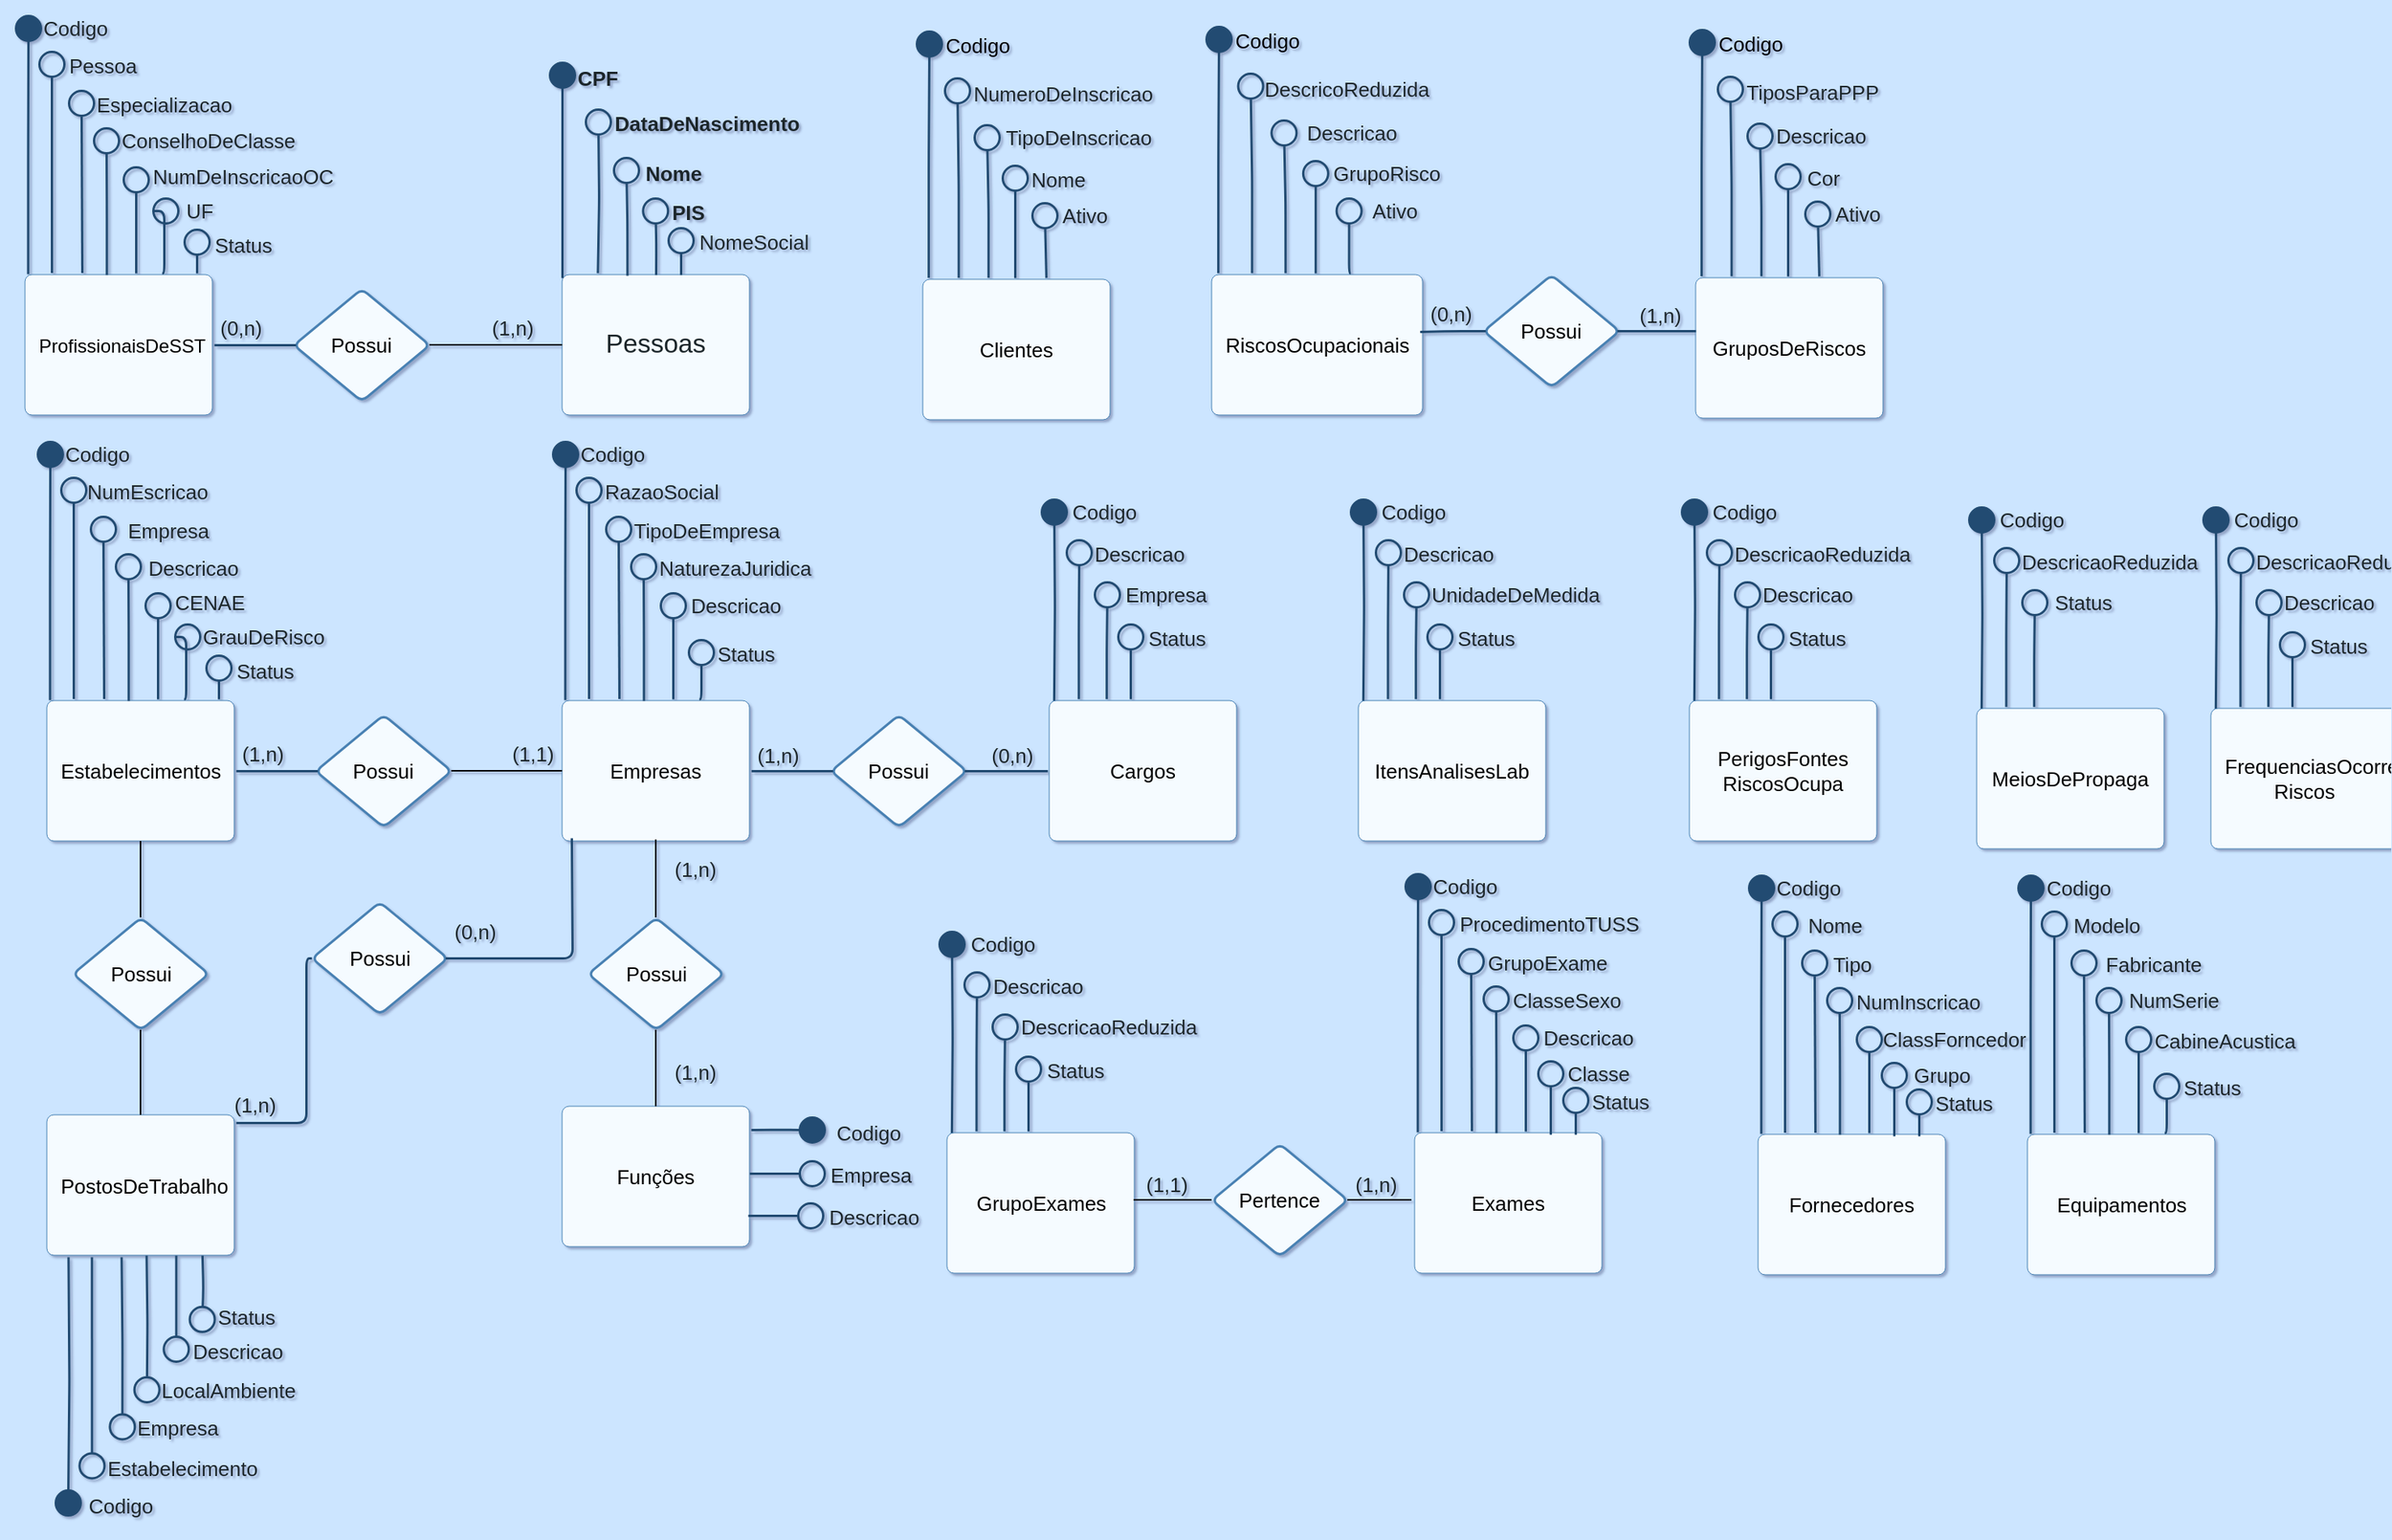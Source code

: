 <mxfile version="24.0.2" type="github">
  <diagram name="Page-1" id="2a216829-ef6e-dabb-86c1-c78162f3ba2b">
    <mxGraphModel dx="1199" dy="2446" grid="1" gridSize="10" guides="1" tooltips="1" connect="1" arrows="1" fold="1" page="1" pageScale="1" pageWidth="1600" pageHeight="900" background="#CCE5FF" math="0" shadow="1">
      <root>
        <mxCell id="0" />
        <mxCell id="1" parent="0" />
        <mxCell id="tVwt7a-vGTSm7AO9HARm-69" value="" style="group" parent="1" vertex="1" connectable="0">
          <mxGeometry x="394" y="-1749" width="157" height="228" as="geometry" />
        </mxCell>
        <mxCell id="tVwt7a-vGTSm7AO9HARm-26" value="Pessoas" style="html=1;overflow=block;blockSpacing=1;whiteSpace=wrap;fontSize=16.7;fontColor=#1d262b;spacing=9;strokeColor=#4881b3;strokeOpacity=100;rounded=1;absoluteArcSize=1;arcSize=9;fillColor=#F5FBFF;strokeWidth=NaN;lucidId=H8HgreQWKTkZ;" parent="tVwt7a-vGTSm7AO9HARm-69" vertex="1">
          <mxGeometry y="138" width="120" height="90" as="geometry" />
        </mxCell>
        <mxCell id="tVwt7a-vGTSm7AO9HARm-27" value="CPF" style="html=1;overflow=block;blockSpacing=1;whiteSpace=wrap;fontSize=13;fontColor=#1d262b;fontStyle=1;spacing=0;strokeColor=none;strokeOpacity=100;rounded=1;absoluteArcSize=1;arcSize=9;fillColor=none;strokeWidth=2.3;lucidId=yaIg8stN52DI;" parent="tVwt7a-vGTSm7AO9HARm-69" vertex="1">
          <mxGeometry x="9" width="28" height="23" as="geometry" />
        </mxCell>
        <mxCell id="tVwt7a-vGTSm7AO9HARm-28" value="DataDeNascimento" style="html=1;overflow=block;blockSpacing=1;whiteSpace=wrap;fontSize=13;fontColor=#1d262b;fontStyle=1;spacing=0;strokeColor=none;strokeOpacity=100;rounded=1;absoluteArcSize=1;arcSize=9;fillColor=none;strokeWidth=2.3;lucidId=7aIg7ORg_b_8;" parent="tVwt7a-vGTSm7AO9HARm-69" vertex="1">
          <mxGeometry x="33" y="31.5" width="120" height="18" as="geometry" />
        </mxCell>
        <mxCell id="tVwt7a-vGTSm7AO9HARm-29" value="Nome" style="html=1;overflow=block;blockSpacing=1;whiteSpace=wrap;fontSize=13;fontColor=#1d262b;fontStyle=1;spacing=0;strokeColor=none;strokeOpacity=100;rounded=1;absoluteArcSize=1;arcSize=9;fillColor=none;strokeWidth=2.3;lucidId=QaIgmuqJ065W;" parent="tVwt7a-vGTSm7AO9HARm-69" vertex="1">
          <mxGeometry x="49.5" y="62" width="43" height="21" as="geometry" />
        </mxCell>
        <mxCell id="tVwt7a-vGTSm7AO9HARm-30" value="" style="html=1;jettySize=18;whiteSpace=wrap;fontSize=13;strokeColor=#224C72;strokeWidth=1.5;rounded=1;arcSize=12;edgeStyle=orthogonalEdgeStyle;startArrow=oval;startFill=1;startSize=16;endArrow=none;lucidId=igIgx.lx9UIE;" parent="tVwt7a-vGTSm7AO9HARm-69" edge="1">
          <mxGeometry width="100" height="100" relative="1" as="geometry">
            <Array as="points">
              <mxPoint y="28" />
            </Array>
            <mxPoint y="10" as="sourcePoint" />
            <mxPoint y="140" as="targetPoint" />
          </mxGeometry>
        </mxCell>
        <mxCell id="tVwt7a-vGTSm7AO9HARm-31" value="" style="html=1;jettySize=18;whiteSpace=wrap;fontSize=13;strokeColor=#224C72;strokeWidth=1.5;rounded=1;arcSize=12;edgeStyle=orthogonalEdgeStyle;startArrow=none;endArrow=oval;endFill=0;endSize=16;lucidId=eiIgVI.FczFc;exitX=0.347;exitY=0.006;exitDx=0;exitDy=0;exitPerimeter=0;" parent="tVwt7a-vGTSm7AO9HARm-69" source="tVwt7a-vGTSm7AO9HARm-26" edge="1">
          <mxGeometry width="100" height="100" relative="1" as="geometry">
            <Array as="points" />
            <mxPoint x="41" y="71" as="targetPoint" />
            <mxPoint x="40" y="130" as="sourcePoint" />
          </mxGeometry>
        </mxCell>
        <mxCell id="tVwt7a-vGTSm7AO9HARm-32" value="PIS" style="html=1;overflow=block;blockSpacing=1;whiteSpace=wrap;fontSize=13;fontColor=#1d262b;fontStyle=1;spacing=0;strokeColor=none;strokeOpacity=100;rounded=1;absoluteArcSize=1;arcSize=9;fillColor=none;strokeWidth=2.3;lucidId=tiIgLMa89rRQ;" parent="tVwt7a-vGTSm7AO9HARm-69" vertex="1">
          <mxGeometry x="64.5" y="90" width="32" height="10" as="geometry" />
        </mxCell>
        <mxCell id="tVwt7a-vGTSm7AO9HARm-33" value="" style="html=1;jettySize=18;whiteSpace=wrap;fontSize=13;strokeColor=#224C72;strokeWidth=1.5;rounded=1;arcSize=12;edgeStyle=orthogonalEdgeStyle;startArrow=oval;startFill=0;startSize=16;endArrow=none;lucidId=6iIgoRQ1Rgz5;entryX=0.5;entryY=0;entryDx=0;entryDy=0;" parent="tVwt7a-vGTSm7AO9HARm-69" target="tVwt7a-vGTSm7AO9HARm-26" edge="1">
          <mxGeometry width="100" height="100" relative="1" as="geometry">
            <Array as="points" />
            <mxPoint x="59.64" y="97" as="sourcePoint" />
            <mxPoint x="60" y="130" as="targetPoint" />
          </mxGeometry>
        </mxCell>
        <mxCell id="tVwt7a-vGTSm7AO9HARm-34" value="" style="html=1;jettySize=18;whiteSpace=wrap;fontSize=13;strokeColor=#224C72;strokeWidth=1.5;rounded=1;arcSize=12;edgeStyle=orthogonalEdgeStyle;startArrow=oval;startFill=0;startSize=16;endArrow=none;entryX=0.189;entryY=-0.012;entryPerimeter=0;lucidId=njIg4lQoDOTW;" parent="tVwt7a-vGTSm7AO9HARm-69" target="tVwt7a-vGTSm7AO9HARm-26" edge="1">
          <mxGeometry width="100" height="100" relative="1" as="geometry">
            <Array as="points" />
            <mxPoint x="23" y="40" as="sourcePoint" />
          </mxGeometry>
        </mxCell>
        <mxCell id="INvLSEzhm12kDnQWH1qi-98" value="" style="html=1;jettySize=18;whiteSpace=wrap;fontSize=13;strokeColor=#224C72;strokeWidth=1.5;rounded=1;arcSize=12;edgeStyle=orthogonalEdgeStyle;startArrow=none;endArrow=oval;endFill=0;endSize=16;lucidId=sLIgwHOLy.2u;" edge="1" parent="tVwt7a-vGTSm7AO9HARm-69">
          <mxGeometry width="100" height="100" relative="1" as="geometry">
            <Array as="points">
              <mxPoint x="76" y="138" />
            </Array>
            <mxPoint x="76" y="138" as="sourcePoint" />
            <mxPoint x="76" y="116" as="targetPoint" />
          </mxGeometry>
        </mxCell>
        <mxCell id="INvLSEzhm12kDnQWH1qi-99" value="NomeSocial" style="html=1;overflow=block;blockSpacing=1;whiteSpace=wrap;fontSize=13;fontColor=#1d262b;spacing=0;strokeColor=none;strokeOpacity=100;rounded=1;absoluteArcSize=1;arcSize=9;fillColor=none;strokeWidth=1.5;lucidId=VMIgeRNOxklo;" vertex="1" parent="tVwt7a-vGTSm7AO9HARm-69">
          <mxGeometry x="88" y="108.5" width="40" height="17" as="geometry" />
        </mxCell>
        <mxCell id="tVwt7a-vGTSm7AO9HARm-72" value="" style="group" parent="1" vertex="1" connectable="0">
          <mxGeometry x="625" y="-1759" width="151" height="241" as="geometry" />
        </mxCell>
        <mxCell id="tVwt7a-vGTSm7AO9HARm-15" value="Clientes" style="html=1;overflow=block;blockSpacing=1;whiteSpace=wrap;fontSize=13;spacing=9;strokeColor=#4881b3;strokeOpacity=100;rounded=1;absoluteArcSize=1;arcSize=9;fillColor=#F5FBFF;strokeWidth=NaN;lucidId=8lIgg7D-oI.D;" parent="tVwt7a-vGTSm7AO9HARm-72" vertex="1">
          <mxGeometry y="151" width="120" height="90" as="geometry" />
        </mxCell>
        <mxCell id="tVwt7a-vGTSm7AO9HARm-16" value="" style="html=1;jettySize=18;whiteSpace=wrap;fontSize=13;strokeColor=#224C72;strokeWidth=1.5;rounded=1;arcSize=12;edgeStyle=orthogonalEdgeStyle;startArrow=none;endArrow=oval;endFill=1;endSize=16;exitX=0.03;exitY=-0.012;exitPerimeter=0;lucidId=woIg_ZJZc2i9;" parent="tVwt7a-vGTSm7AO9HARm-72" source="tVwt7a-vGTSm7AO9HARm-15" edge="1">
          <mxGeometry width="100" height="100" relative="1" as="geometry">
            <Array as="points" />
            <mxPoint x="4" as="targetPoint" />
          </mxGeometry>
        </mxCell>
        <mxCell id="tVwt7a-vGTSm7AO9HARm-17" value="Codigo" style="text;resizable=0;labelBackgroundColor=none;align=center;verticalAlign=middle;fontColor=default;fontSize=13;" parent="tVwt7a-vGTSm7AO9HARm-16" vertex="1">
          <mxGeometry x="0.811" relative="1" as="geometry">
            <mxPoint x="31" y="-14" as="offset" />
          </mxGeometry>
        </mxCell>
        <mxCell id="tVwt7a-vGTSm7AO9HARm-70" style="edgeStyle=orthogonalEdgeStyle;rounded=0;orthogonalLoop=1;jettySize=auto;html=1;exitX=0;exitY=0;exitDx=0;exitDy=0;" parent="tVwt7a-vGTSm7AO9HARm-16" source="tVwt7a-vGTSm7AO9HARm-17" target="tVwt7a-vGTSm7AO9HARm-17" edge="1">
          <mxGeometry relative="1" as="geometry" />
        </mxCell>
        <mxCell id="tVwt7a-vGTSm7AO9HARm-18" value="" style="html=1;jettySize=18;whiteSpace=wrap;fontSize=13;strokeColor=#224C72;strokeWidth=1.5;rounded=1;arcSize=12;edgeStyle=orthogonalEdgeStyle;startArrow=none;endArrow=oval;endFill=0;endSize=16;exitX=0.19;exitY=-0.012;exitPerimeter=0;lucidId=2qIgoYb3jyKc;" parent="tVwt7a-vGTSm7AO9HARm-72" source="tVwt7a-vGTSm7AO9HARm-15" edge="1">
          <mxGeometry width="100" height="100" relative="1" as="geometry">
            <Array as="points" />
            <mxPoint x="22" y="30" as="targetPoint" />
          </mxGeometry>
        </mxCell>
        <mxCell id="tVwt7a-vGTSm7AO9HARm-19" value="Nome" style="html=1;overflow=block;blockSpacing=1;whiteSpace=wrap;fontSize=13;fontColor=#1d262b;spacing=0;strokeColor=none;strokeOpacity=100;rounded=1;absoluteArcSize=1;arcSize=0;fillColor=none;strokeWidth=2.3;lucidId=4qIgVq8Mnr.o;" parent="tVwt7a-vGTSm7AO9HARm-72" vertex="1">
          <mxGeometry x="64" y="79" width="45.5" height="16" as="geometry" />
        </mxCell>
        <mxCell id="tVwt7a-vGTSm7AO9HARm-20" value="" style="html=1;jettySize=18;whiteSpace=wrap;fontSize=13;strokeColor=#224C72;strokeWidth=1.5;rounded=1;arcSize=12;edgeStyle=orthogonalEdgeStyle;startArrow=none;endArrow=oval;endFill=0;endSize=16;exitX=0.349;exitY=-0.012;exitPerimeter=0;lucidId=WuIg_4~EO2tC;" parent="tVwt7a-vGTSm7AO9HARm-72" source="tVwt7a-vGTSm7AO9HARm-15" edge="1">
          <mxGeometry width="100" height="100" relative="1" as="geometry">
            <Array as="points" />
            <mxPoint x="41" y="60" as="targetPoint" />
          </mxGeometry>
        </mxCell>
        <mxCell id="tVwt7a-vGTSm7AO9HARm-21" value="TipoDeInscricao" style="html=1;overflow=block;blockSpacing=1;whiteSpace=wrap;fontSize=13;fontColor=#1d262b;spacing=0;strokeColor=none;strokeOpacity=100;rounded=1;absoluteArcSize=1;arcSize=9;fillColor=none;strokeWidth=2.3;lucidId=YuIg_ae2byMN;" parent="tVwt7a-vGTSm7AO9HARm-72" vertex="1">
          <mxGeometry x="51" y="50" width="98" height="19" as="geometry" />
        </mxCell>
        <mxCell id="tVwt7a-vGTSm7AO9HARm-22" value="" style="html=1;jettySize=18;whiteSpace=wrap;fontSize=13;strokeColor=#224C72;strokeWidth=1.5;rounded=1;arcSize=12;edgeStyle=orthogonalEdgeStyle;startArrow=none;endArrow=oval;endFill=0;endSize=16;lucidId=uvIgGhZvfLQY;" parent="tVwt7a-vGTSm7AO9HARm-72" edge="1">
          <mxGeometry width="100" height="100" relative="1" as="geometry">
            <Array as="points" />
            <mxPoint x="59" y="150" as="sourcePoint" />
            <mxPoint x="59" y="86" as="targetPoint" />
          </mxGeometry>
        </mxCell>
        <mxCell id="tVwt7a-vGTSm7AO9HARm-23" value="NumeroDeInscricao" style="html=1;overflow=block;blockSpacing=1;whiteSpace=wrap;fontSize=13;fontColor=#1d262b;spacing=0;strokeColor=none;strokeOpacity=100;rounded=1;absoluteArcSize=1;arcSize=9;fillColor=none;strokeWidth=2.3;lucidId=CvIgTIJx1_Bk;" parent="tVwt7a-vGTSm7AO9HARm-72" vertex="1">
          <mxGeometry x="30" y="22" width="120" height="20" as="geometry" />
        </mxCell>
        <mxCell id="tVwt7a-vGTSm7AO9HARm-24" value="" style="html=1;jettySize=18;whiteSpace=wrap;fontSize=13;strokeColor=#224C72;strokeWidth=1.5;rounded=1;arcSize=12;edgeStyle=orthogonalEdgeStyle;startArrow=none;endArrow=oval;endFill=0;endSize=16;exitX=0.658;exitY=-0.012;exitPerimeter=0;lucidId=VwIg00pTwX.J;" parent="tVwt7a-vGTSm7AO9HARm-72" source="tVwt7a-vGTSm7AO9HARm-15" edge="1">
          <mxGeometry width="100" height="100" relative="1" as="geometry">
            <Array as="points">
              <mxPoint x="78" y="150" />
            </Array>
            <mxPoint x="78" y="110" as="targetPoint" />
          </mxGeometry>
        </mxCell>
        <mxCell id="tVwt7a-vGTSm7AO9HARm-25" value="Ativo" style="html=1;overflow=block;blockSpacing=1;whiteSpace=wrap;fontSize=13;fontColor=#1d262b;spacing=0;strokeColor=none;strokeOpacity=100;rounded=1;absoluteArcSize=1;arcSize=9;fillColor=none;strokeWidth=2.3;lucidId=WwIgIZC2Us4S;" parent="tVwt7a-vGTSm7AO9HARm-72" vertex="1">
          <mxGeometry x="85" y="99" width="38" height="21" as="geometry" />
        </mxCell>
        <mxCell id="tVwt7a-vGTSm7AO9HARm-75" value="" style="group" parent="1" vertex="1" connectable="0">
          <mxGeometry x="394" y="-1496" width="432" height="248" as="geometry" />
        </mxCell>
        <mxCell id="tVwt7a-vGTSm7AO9HARm-35" value="Empresas" style="html=1;overflow=block;blockSpacing=1;whiteSpace=wrap;fontSize=13;spacing=9;strokeColor=#4881b3;strokeOpacity=100;rounded=1;absoluteArcSize=1;arcSize=9;fillColor=#F5FBFF;strokeWidth=NaN;lucidId=YFIgJJDr07dI;" parent="tVwt7a-vGTSm7AO9HARm-75" vertex="1">
          <mxGeometry y="158" width="120" height="90" as="geometry" />
        </mxCell>
        <mxCell id="tVwt7a-vGTSm7AO9HARm-36" value="RazaoSocial" style="html=1;overflow=block;blockSpacing=1;whiteSpace=wrap;fontSize=13;fontColor=#1d262b;spacing=0;strokeColor=none;strokeOpacity=100;rounded=1;absoluteArcSize=1;arcSize=9;fillColor=none;strokeWidth=1.5;lucidId=hGIgZtu4FHfW;" parent="tVwt7a-vGTSm7AO9HARm-75" vertex="1">
          <mxGeometry x="26" y="14" width="76" height="20" as="geometry" />
        </mxCell>
        <mxCell id="tVwt7a-vGTSm7AO9HARm-37" value="" style="html=1;jettySize=18;whiteSpace=wrap;fontSize=13;strokeColor=#224C72;strokeWidth=1.5;rounded=1;arcSize=12;edgeStyle=orthogonalEdgeStyle;startArrow=none;endArrow=oval;endFill=1;endSize=16;exitX=0.015;exitY=-0.005;exitPerimeter=0;lucidId=9GIg_aUPuRqu;" parent="tVwt7a-vGTSm7AO9HARm-75" source="tVwt7a-vGTSm7AO9HARm-35" edge="1">
          <mxGeometry width="100" height="100" relative="1" as="geometry">
            <Array as="points" />
            <mxPoint x="2" as="targetPoint" />
          </mxGeometry>
        </mxCell>
        <mxCell id="tVwt7a-vGTSm7AO9HARm-39" value="" style="html=1;jettySize=18;whiteSpace=wrap;fontSize=13;strokeColor=#224C72;strokeWidth=1.5;rounded=1;arcSize=12;edgeStyle=orthogonalEdgeStyle;startArrow=none;endArrow=oval;endFill=0;endSize=16;lucidId=BHIgAL4QQWJ4;exitX=0.142;exitY=-0.014;exitDx=0;exitDy=0;exitPerimeter=0;" parent="tVwt7a-vGTSm7AO9HARm-75" source="tVwt7a-vGTSm7AO9HARm-35" edge="1">
          <mxGeometry width="100" height="100" relative="1" as="geometry">
            <Array as="points" />
            <mxPoint x="17" y="150" as="sourcePoint" />
            <mxPoint x="17" y="23" as="targetPoint" />
          </mxGeometry>
        </mxCell>
        <mxCell id="tVwt7a-vGTSm7AO9HARm-40" value="" style="html=1;jettySize=18;whiteSpace=wrap;fontSize=13;strokeColor=#224C72;strokeWidth=1.5;rounded=1;arcSize=12;edgeStyle=orthogonalEdgeStyle;startArrow=none;endArrow=oval;endFill=0;endSize=16;exitX=0.304;exitY=-0.014;exitPerimeter=0;lucidId=MIIg4pA5IY~K;exitDx=0;exitDy=0;" parent="tVwt7a-vGTSm7AO9HARm-75" source="tVwt7a-vGTSm7AO9HARm-35" edge="1">
          <mxGeometry width="100" height="100" relative="1" as="geometry">
            <Array as="points" />
            <mxPoint x="36" y="48" as="targetPoint" />
            <mxPoint x="36.36" y="160.92" as="sourcePoint" />
          </mxGeometry>
        </mxCell>
        <mxCell id="tVwt7a-vGTSm7AO9HARm-41" value="" style="html=1;jettySize=18;whiteSpace=wrap;fontSize=13;strokeColor=#224C72;strokeWidth=1.5;rounded=1;arcSize=12;edgeStyle=orthogonalEdgeStyle;startArrow=none;endArrow=oval;endFill=0;endSize=16;lucidId=SIIgNRyhLvN7;exitX=0.435;exitY=0;exitDx=0;exitDy=0;exitPerimeter=0;" parent="tVwt7a-vGTSm7AO9HARm-75" source="tVwt7a-vGTSm7AO9HARm-35" edge="1">
          <mxGeometry width="100" height="100" relative="1" as="geometry">
            <Array as="points" />
            <mxPoint x="52" y="150" as="sourcePoint" />
            <mxPoint x="52" y="72" as="targetPoint" />
          </mxGeometry>
        </mxCell>
        <mxCell id="tVwt7a-vGTSm7AO9HARm-42" value="" style="html=1;jettySize=18;whiteSpace=wrap;fontSize=13;strokeColor=#224C72;strokeWidth=1.5;rounded=1;arcSize=12;edgeStyle=orthogonalEdgeStyle;startArrow=none;endArrow=oval;endFill=0;endSize=16;lucidId=YIIggoll_Ndh;" parent="tVwt7a-vGTSm7AO9HARm-75" edge="1">
          <mxGeometry width="100" height="100" relative="1" as="geometry">
            <Array as="points" />
            <mxPoint x="71" y="157" as="sourcePoint" />
            <mxPoint x="71" y="97" as="targetPoint" />
          </mxGeometry>
        </mxCell>
        <mxCell id="tVwt7a-vGTSm7AO9HARm-43" value="TipoDeEmpresa" style="html=1;overflow=block;blockSpacing=1;whiteSpace=wrap;fontSize=13;fontColor=#1d262b;spacing=0;strokeColor=none;strokeOpacity=100;rounded=1;absoluteArcSize=1;arcSize=9;fillColor=none;strokeWidth=1.5;lucidId=0IIg-uV35-E5;" parent="tVwt7a-vGTSm7AO9HARm-75" vertex="1">
          <mxGeometry x="46" y="40" width="93" height="18" as="geometry" />
        </mxCell>
        <mxCell id="tVwt7a-vGTSm7AO9HARm-44" value="Descricao" style="html=1;overflow=block;blockSpacing=1;whiteSpace=wrap;fontSize=13;fontColor=#1d262b;spacing=0;strokeColor=none;strokeOpacity=100;rounded=1;absoluteArcSize=1;arcSize=9;fillColor=none;strokeWidth=1.5;lucidId=kJIgqoQvrq0y;" parent="tVwt7a-vGTSm7AO9HARm-75" vertex="1">
          <mxGeometry x="79.5" y="89" width="63" height="16" as="geometry" />
        </mxCell>
        <mxCell id="tVwt7a-vGTSm7AO9HARm-45" value="NaturezaJuridica" style="html=1;overflow=block;blockSpacing=1;whiteSpace=wrap;fontSize=13;fontColor=#1d262b;spacing=0;strokeColor=none;strokeOpacity=100;rounded=1;absoluteArcSize=1;arcSize=9;fillColor=none;strokeWidth=1.5;lucidId=8KIgS8rz4l41;" parent="tVwt7a-vGTSm7AO9HARm-75" vertex="1">
          <mxGeometry x="58" y="64" width="106" height="18" as="geometry" />
        </mxCell>
        <mxCell id="tVwt7a-vGTSm7AO9HARm-46" value="" style="html=1;jettySize=18;whiteSpace=wrap;fontSize=13;strokeColor=#224C72;strokeWidth=1.5;rounded=1;arcSize=12;edgeStyle=orthogonalEdgeStyle;startArrow=none;endArrow=oval;endFill=0;endSize=16;exitX=0.797;exitY=-0.012;exitPerimeter=0;lucidId=sLIgwHOLy.2u;" parent="tVwt7a-vGTSm7AO9HARm-75" edge="1">
          <mxGeometry width="100" height="100" relative="1" as="geometry">
            <Array as="points" />
            <mxPoint x="87.64" y="156.92" as="sourcePoint" />
            <mxPoint x="89" y="127" as="targetPoint" />
          </mxGeometry>
        </mxCell>
        <mxCell id="tVwt7a-vGTSm7AO9HARm-47" value="Status" style="html=1;overflow=block;blockSpacing=1;whiteSpace=wrap;fontSize=13;fontColor=#1d262b;spacing=0;strokeColor=none;strokeOpacity=100;rounded=1;absoluteArcSize=1;arcSize=9;fillColor=none;strokeWidth=1.5;lucidId=VMIgeRNOxklo;" parent="tVwt7a-vGTSm7AO9HARm-75" vertex="1">
          <mxGeometry x="98" y="119" width="40" height="17" as="geometry" />
        </mxCell>
        <mxCell id="tVwt7a-vGTSm7AO9HARm-53" value="" style="html=1;jettySize=18;whiteSpace=wrap;fontSize=13;strokeColor=#224C72;strokeWidth=1.5;rounded=1;arcSize=12;edgeStyle=orthogonalEdgeStyle;startArrow=none;endArrow=oval;endFill=1;endSize=16;exitX=0.016;exitY=-0.006;exitPerimeter=0;lucidId=GGJgjXmGAtEy;" parent="tVwt7a-vGTSm7AO9HARm-75" edge="1">
          <mxGeometry width="100" height="100" relative="1" as="geometry">
            <Array as="points" />
            <mxPoint x="315" y="37" as="targetPoint" />
            <mxPoint x="314.92" y="158.46" as="sourcePoint" />
          </mxGeometry>
        </mxCell>
        <mxCell id="tVwt7a-vGTSm7AO9HARm-54" value="Possui" style="html=1;overflow=block;blockSpacing=1;whiteSpace=wrap;rhombus;fontSize=13;spacing=3.8;strokeColor=#4881b3;strokeOpacity=100;rounded=1;absoluteArcSize=1;arcSize=9;fillColor=#F5FBFF;strokeWidth=1.5;lucidId=lMJgxPiUDe9D;" parent="tVwt7a-vGTSm7AO9HARm-75" vertex="1">
          <mxGeometry x="172" y="167" width="87" height="72" as="geometry" />
        </mxCell>
        <mxCell id="tVwt7a-vGTSm7AO9HARm-55" value="Cargos" style="html=1;overflow=block;blockSpacing=1;whiteSpace=wrap;fontSize=13;spacing=9;strokeColor=#4881b3;strokeOpacity=100;rounded=1;absoluteArcSize=1;arcSize=9;fillColor=#F5FBFF;strokeWidth=NaN;lucidId=hGJg~UO_usF6;" parent="tVwt7a-vGTSm7AO9HARm-75" vertex="1">
          <mxGeometry x="312" y="158" width="120" height="90" as="geometry" />
        </mxCell>
        <mxCell id="tVwt7a-vGTSm7AO9HARm-56" value="Codigo" style="html=1;overflow=block;blockSpacing=1;whiteSpace=wrap;fontSize=13;fontColor=#1d262b;spacing=0;strokeColor=none;strokeOpacity=100;rounded=1;absoluteArcSize=1;arcSize=9;fillColor=none;strokeWidth=1.5;lucidId=KGJghGDAWpXa;" parent="tVwt7a-vGTSm7AO9HARm-75" vertex="1">
          <mxGeometry x="325" y="29" width="45" height="12" as="geometry" />
        </mxCell>
        <mxCell id="tVwt7a-vGTSm7AO9HARm-57" value="" style="html=1;jettySize=18;whiteSpace=wrap;fontSize=13;strokeColor=#224C72;strokeWidth=1.5;rounded=1;arcSize=12;edgeStyle=orthogonalEdgeStyle;startArrow=none;endArrow=oval;endFill=0;endSize=16;exitX=0.156;exitY=-0.012;exitPerimeter=0;lucidId=-GJgxsTZHF9b;" parent="tVwt7a-vGTSm7AO9HARm-75" source="tVwt7a-vGTSm7AO9HARm-55" edge="1">
          <mxGeometry width="100" height="100" relative="1" as="geometry">
            <Array as="points" />
            <mxPoint x="331" y="63" as="targetPoint" />
          </mxGeometry>
        </mxCell>
        <mxCell id="tVwt7a-vGTSm7AO9HARm-58" value="Descricao" style="html=1;overflow=block;blockSpacing=1;whiteSpace=wrap;fontSize=13;fontColor=#1d262b;spacing=0;strokeColor=none;strokeOpacity=100;rounded=1;absoluteArcSize=1;arcSize=9;fillColor=none;strokeWidth=1.5;lucidId=_GJgO~j-ajev;" parent="tVwt7a-vGTSm7AO9HARm-75" vertex="1">
          <mxGeometry x="341" y="56" width="58" height="12" as="geometry" />
        </mxCell>
        <mxCell id="tVwt7a-vGTSm7AO9HARm-59" value="" style="html=1;jettySize=18;whiteSpace=wrap;fontSize=13;strokeColor=#224C72;strokeWidth=1.5;rounded=1;arcSize=12;edgeStyle=orthogonalEdgeStyle;startArrow=none;endArrow=oval;endFill=0;endSize=16;exitX=0.305;exitY=-0.012;exitPerimeter=0;lucidId=FHJgP1LxmJK6;" parent="tVwt7a-vGTSm7AO9HARm-75" source="tVwt7a-vGTSm7AO9HARm-55" edge="1">
          <mxGeometry width="100" height="100" relative="1" as="geometry">
            <Array as="points" />
            <mxPoint x="349" y="90" as="targetPoint" />
          </mxGeometry>
        </mxCell>
        <mxCell id="tVwt7a-vGTSm7AO9HARm-60" value="Empresa" style="html=1;overflow=block;blockSpacing=1;whiteSpace=wrap;fontSize=13;fontColor=#1d262b;spacing=0;strokeColor=none;strokeOpacity=100;rounded=1;absoluteArcSize=1;arcSize=17;fillColor=none;strokeWidth=1.5;lucidId=HHJgamnCqKF~;" parent="tVwt7a-vGTSm7AO9HARm-75" vertex="1">
          <mxGeometry x="359" y="82" width="56" height="16" as="geometry" />
        </mxCell>
        <mxCell id="tVwt7a-vGTSm7AO9HARm-61" value="" style="html=1;jettySize=18;whiteSpace=wrap;fontSize=13;strokeColor=#224C72;strokeWidth=1.5;rounded=1;arcSize=12;edgeStyle=orthogonalEdgeStyle;startArrow=none;endArrow=oval;endFill=0;endSize=16;exitX=0.5;exitY=-0.012;exitPerimeter=0;lucidId=oJJgOILWXj3x;" parent="tVwt7a-vGTSm7AO9HARm-75" edge="1">
          <mxGeometry width="100" height="100" relative="1" as="geometry">
            <Array as="points" />
            <mxPoint x="364" y="156.92" as="sourcePoint" />
            <mxPoint x="364" y="117" as="targetPoint" />
          </mxGeometry>
        </mxCell>
        <mxCell id="tVwt7a-vGTSm7AO9HARm-62" value="Status" style="html=1;overflow=block;blockSpacing=1;whiteSpace=wrap;fontSize=13;fontColor=#1d262b;spacing=0;strokeColor=none;strokeOpacity=100;rounded=1;absoluteArcSize=1;arcSize=9;fillColor=none;strokeWidth=1.5;lucidId=pJJgagtvBwJT;" parent="tVwt7a-vGTSm7AO9HARm-75" vertex="1">
          <mxGeometry x="372" y="110" width="44" height="13" as="geometry" />
        </mxCell>
        <mxCell id="tVwt7a-vGTSm7AO9HARm-63" value="" style="html=1;jettySize=18;whiteSpace=wrap;fontSize=13;strokeColor=#224C72;strokeWidth=1.5;rounded=1;arcSize=12;edgeStyle=orthogonalEdgeStyle;startArrow=none;endArrow=none;exitX=0.984;exitY=0.5;exitPerimeter=0;entryX=-0.009;entryY=0.5;entryPerimeter=0;lucidId=NMJgZ3W6JXwm;" parent="tVwt7a-vGTSm7AO9HARm-75" source="tVwt7a-vGTSm7AO9HARm-54" target="tVwt7a-vGTSm7AO9HARm-55" edge="1">
          <mxGeometry width="100" height="100" relative="1" as="geometry">
            <Array as="points" />
          </mxGeometry>
        </mxCell>
        <mxCell id="tVwt7a-vGTSm7AO9HARm-64" value="" style="html=1;jettySize=18;whiteSpace=wrap;fontSize=13;strokeColor=#224C72;strokeWidth=1.5;rounded=1;arcSize=12;edgeStyle=orthogonalEdgeStyle;startArrow=none;endArrow=none;exitX=0.016;exitY=0.5;exitPerimeter=0;entryX=1.009;entryY=0.5;entryPerimeter=0;lucidId=ZMJgaEvQqTVv;" parent="tVwt7a-vGTSm7AO9HARm-75" source="tVwt7a-vGTSm7AO9HARm-54" target="tVwt7a-vGTSm7AO9HARm-35" edge="1">
          <mxGeometry width="100" height="100" relative="1" as="geometry">
            <Array as="points" />
          </mxGeometry>
        </mxCell>
        <mxCell id="tVwt7a-vGTSm7AO9HARm-65" value="(1,n)" style="html=1;overflow=block;blockSpacing=1;whiteSpace=wrap;fontSize=13;fontColor=#1d262b;spacing=0;strokeColor=none;strokeOpacity=100;rounded=1;absoluteArcSize=1;arcSize=9;fillColor=none;strokeWidth=1.5;lucidId=cQJgab2__2.J;" parent="tVwt7a-vGTSm7AO9HARm-75" vertex="1">
          <mxGeometry x="120" y="184" width="37" height="18" as="geometry" />
        </mxCell>
        <mxCell id="tVwt7a-vGTSm7AO9HARm-38" value="Codigo" style="html=1;overflow=block;blockSpacing=1;whiteSpace=wrap;fontSize=13;fontColor=#1d262b;spacing=0;strokeColor=none;strokeOpacity=100;rounded=1;absoluteArcSize=1;arcSize=9;fillColor=none;strokeWidth=1.5;lucidId=cHIgNz22wgCt;" parent="tVwt7a-vGTSm7AO9HARm-75" vertex="1">
          <mxGeometry x="10" y="-10" width="45" height="20" as="geometry" />
        </mxCell>
        <mxCell id="tVwt7a-vGTSm7AO9HARm-79" value="(0,n)" style="html=1;overflow=block;blockSpacing=1;whiteSpace=wrap;fontSize=13;fontColor=#1d262b;spacing=0;strokeColor=none;strokeOpacity=100;rounded=1;absoluteArcSize=1;arcSize=9;fillColor=none;strokeWidth=1.5;lucidId=cQJgab2__2.J;" parent="tVwt7a-vGTSm7AO9HARm-75" vertex="1">
          <mxGeometry x="270" y="184" width="37" height="18" as="geometry" />
        </mxCell>
        <mxCell id="INvLSEzhm12kDnQWH1qi-1" value="Estabelecimentos" style="html=1;overflow=block;blockSpacing=1;whiteSpace=wrap;fontSize=13;spacing=9;strokeColor=#4881b3;strokeOpacity=100;rounded=1;absoluteArcSize=1;arcSize=9;fillColor=#F5FBFF;strokeWidth=NaN;lucidId=YFIgJJDr07dI;" vertex="1" parent="1">
          <mxGeometry x="64" y="-1338" width="120" height="90" as="geometry" />
        </mxCell>
        <mxCell id="INvLSEzhm12kDnQWH1qi-2" value="NumEscricao" style="html=1;overflow=block;blockSpacing=1;whiteSpace=wrap;fontSize=13;fontColor=#1d262b;spacing=0;strokeColor=none;strokeOpacity=100;rounded=1;absoluteArcSize=1;arcSize=9;fillColor=none;strokeWidth=1.5;lucidId=hGIgZtu4FHfW;" vertex="1" parent="1">
          <mxGeometry x="90" y="-1482" width="76" height="20" as="geometry" />
        </mxCell>
        <mxCell id="INvLSEzhm12kDnQWH1qi-3" value="" style="html=1;jettySize=18;whiteSpace=wrap;fontSize=13;strokeColor=#224C72;strokeWidth=1.5;rounded=1;arcSize=12;edgeStyle=orthogonalEdgeStyle;startArrow=none;endArrow=oval;endFill=1;endSize=16;exitX=0.015;exitY=-0.005;exitPerimeter=0;lucidId=9GIg_aUPuRqu;" edge="1" parent="1" source="INvLSEzhm12kDnQWH1qi-1">
          <mxGeometry width="100" height="100" relative="1" as="geometry">
            <Array as="points" />
            <mxPoint x="66" y="-1496" as="targetPoint" />
          </mxGeometry>
        </mxCell>
        <mxCell id="INvLSEzhm12kDnQWH1qi-4" value="" style="html=1;jettySize=18;whiteSpace=wrap;fontSize=13;strokeColor=#224C72;strokeWidth=1.5;rounded=1;arcSize=12;edgeStyle=orthogonalEdgeStyle;startArrow=none;endArrow=oval;endFill=0;endSize=16;lucidId=BHIgAL4QQWJ4;exitX=0.142;exitY=-0.014;exitDx=0;exitDy=0;exitPerimeter=0;" edge="1" parent="1" source="INvLSEzhm12kDnQWH1qi-1">
          <mxGeometry width="100" height="100" relative="1" as="geometry">
            <Array as="points" />
            <mxPoint x="81" y="-1346" as="sourcePoint" />
            <mxPoint x="81" y="-1473" as="targetPoint" />
          </mxGeometry>
        </mxCell>
        <mxCell id="INvLSEzhm12kDnQWH1qi-5" value="" style="html=1;jettySize=18;whiteSpace=wrap;fontSize=13;strokeColor=#224C72;strokeWidth=1.5;rounded=1;arcSize=12;edgeStyle=orthogonalEdgeStyle;startArrow=none;endArrow=oval;endFill=0;endSize=16;exitX=0.304;exitY=-0.014;exitPerimeter=0;lucidId=MIIg4pA5IY~K;exitDx=0;exitDy=0;" edge="1" parent="1" source="INvLSEzhm12kDnQWH1qi-1">
          <mxGeometry width="100" height="100" relative="1" as="geometry">
            <Array as="points" />
            <mxPoint x="100" y="-1448" as="targetPoint" />
            <mxPoint x="100.36" y="-1335.08" as="sourcePoint" />
          </mxGeometry>
        </mxCell>
        <mxCell id="INvLSEzhm12kDnQWH1qi-6" value="" style="html=1;jettySize=18;whiteSpace=wrap;fontSize=13;strokeColor=#224C72;strokeWidth=1.5;rounded=1;arcSize=12;edgeStyle=orthogonalEdgeStyle;startArrow=none;endArrow=oval;endFill=0;endSize=16;lucidId=SIIgNRyhLvN7;exitX=0.435;exitY=0;exitDx=0;exitDy=0;exitPerimeter=0;" edge="1" parent="1" source="INvLSEzhm12kDnQWH1qi-1">
          <mxGeometry width="100" height="100" relative="1" as="geometry">
            <Array as="points" />
            <mxPoint x="116" y="-1346" as="sourcePoint" />
            <mxPoint x="116" y="-1424" as="targetPoint" />
          </mxGeometry>
        </mxCell>
        <mxCell id="INvLSEzhm12kDnQWH1qi-7" value="" style="html=1;jettySize=18;whiteSpace=wrap;fontSize=13;strokeColor=#224C72;strokeWidth=1.5;rounded=1;arcSize=12;edgeStyle=orthogonalEdgeStyle;startArrow=none;endArrow=oval;endFill=0;endSize=16;lucidId=YIIggoll_Ndh;" edge="1" parent="1">
          <mxGeometry width="100" height="100" relative="1" as="geometry">
            <Array as="points" />
            <mxPoint x="135" y="-1339" as="sourcePoint" />
            <mxPoint x="135" y="-1399" as="targetPoint" />
          </mxGeometry>
        </mxCell>
        <mxCell id="INvLSEzhm12kDnQWH1qi-8" value="Empresa" style="html=1;overflow=block;blockSpacing=1;whiteSpace=wrap;fontSize=13;fontColor=#1d262b;spacing=0;strokeColor=none;strokeOpacity=100;rounded=1;absoluteArcSize=1;arcSize=9;fillColor=none;strokeWidth=1.5;lucidId=0IIg-uV35-E5;" vertex="1" parent="1">
          <mxGeometry x="110" y="-1456" width="64" height="18" as="geometry" />
        </mxCell>
        <mxCell id="INvLSEzhm12kDnQWH1qi-9" value="CENAE" style="html=1;overflow=block;blockSpacing=1;whiteSpace=wrap;fontSize=13;fontColor=#1d262b;spacing=0;strokeColor=none;strokeOpacity=100;rounded=1;absoluteArcSize=1;arcSize=9;fillColor=none;strokeWidth=1.5;lucidId=kJIgqoQvrq0y;" vertex="1" parent="1">
          <mxGeometry x="136.5" y="-1409" width="63" height="16" as="geometry" />
        </mxCell>
        <mxCell id="INvLSEzhm12kDnQWH1qi-10" value="Descricao" style="html=1;overflow=block;blockSpacing=1;whiteSpace=wrap;fontSize=13;fontColor=#1d262b;spacing=0;strokeColor=none;strokeOpacity=100;rounded=1;absoluteArcSize=1;arcSize=9;fillColor=none;strokeWidth=1.5;lucidId=8KIgS8rz4l41;" vertex="1" parent="1">
          <mxGeometry x="122" y="-1432" width="72" height="18" as="geometry" />
        </mxCell>
        <mxCell id="INvLSEzhm12kDnQWH1qi-11" value="" style="html=1;jettySize=18;whiteSpace=wrap;fontSize=13;strokeColor=#224C72;strokeWidth=1.5;rounded=1;arcSize=12;edgeStyle=orthogonalEdgeStyle;startArrow=none;endArrow=oval;endFill=0;endSize=16;exitX=0.797;exitY=-0.012;exitPerimeter=0;lucidId=sLIgwHOLy.2u;" edge="1" parent="1">
          <mxGeometry width="100" height="100" relative="1" as="geometry">
            <Array as="points">
              <mxPoint x="153" y="-1339" />
            </Array>
            <mxPoint x="151.64" y="-1339.08" as="sourcePoint" />
            <mxPoint x="154" y="-1379" as="targetPoint" />
          </mxGeometry>
        </mxCell>
        <mxCell id="INvLSEzhm12kDnQWH1qi-12" value="Status" style="html=1;overflow=block;blockSpacing=1;whiteSpace=wrap;fontSize=13;fontColor=#1d262b;spacing=0;strokeColor=none;strokeOpacity=100;rounded=1;absoluteArcSize=1;arcSize=9;fillColor=none;strokeWidth=1.5;lucidId=VMIgeRNOxklo;" vertex="1" parent="1">
          <mxGeometry x="184" y="-1366" width="40" height="17" as="geometry" />
        </mxCell>
        <mxCell id="INvLSEzhm12kDnQWH1qi-19" style="edgeStyle=orthogonalEdgeStyle;rounded=0;orthogonalLoop=1;jettySize=auto;html=1;exitX=1;exitY=0.5;exitDx=0;exitDy=0;endArrow=none;endFill=0;" edge="1" parent="1" source="INvLSEzhm12kDnQWH1qi-14" target="tVwt7a-vGTSm7AO9HARm-35">
          <mxGeometry relative="1" as="geometry" />
        </mxCell>
        <mxCell id="INvLSEzhm12kDnQWH1qi-14" value="Possui" style="html=1;overflow=block;blockSpacing=1;whiteSpace=wrap;rhombus;fontSize=13;spacing=3.8;strokeColor=#4881b3;strokeOpacity=100;rounded=1;absoluteArcSize=1;arcSize=9;fillColor=#F5FBFF;strokeWidth=1.5;lucidId=lMJgxPiUDe9D;" vertex="1" parent="1">
          <mxGeometry x="236" y="-1329" width="87" height="72" as="geometry" />
        </mxCell>
        <mxCell id="INvLSEzhm12kDnQWH1qi-15" value="" style="html=1;jettySize=18;whiteSpace=wrap;fontSize=13;strokeColor=#224C72;strokeWidth=1.5;rounded=1;arcSize=12;edgeStyle=orthogonalEdgeStyle;startArrow=none;endArrow=none;exitX=0.016;exitY=0.5;exitPerimeter=0;entryX=1.009;entryY=0.5;entryPerimeter=0;lucidId=ZMJgaEvQqTVv;" edge="1" parent="1" source="INvLSEzhm12kDnQWH1qi-14" target="INvLSEzhm12kDnQWH1qi-1">
          <mxGeometry width="100" height="100" relative="1" as="geometry">
            <Array as="points" />
          </mxGeometry>
        </mxCell>
        <mxCell id="INvLSEzhm12kDnQWH1qi-16" value="(1,1)" style="html=1;overflow=block;blockSpacing=1;whiteSpace=wrap;fontSize=13;fontColor=#1d262b;spacing=0;strokeColor=none;strokeOpacity=100;rounded=1;absoluteArcSize=1;arcSize=9;fillColor=none;strokeWidth=1.5;lucidId=cQJgab2__2.J;" vertex="1" parent="1">
          <mxGeometry x="357" y="-1313" width="37" height="18" as="geometry" />
        </mxCell>
        <mxCell id="INvLSEzhm12kDnQWH1qi-17" value="Codigo" style="html=1;overflow=block;blockSpacing=1;whiteSpace=wrap;fontSize=13;fontColor=#1d262b;spacing=0;strokeColor=none;strokeOpacity=100;rounded=1;absoluteArcSize=1;arcSize=9;fillColor=none;strokeWidth=1.5;lucidId=cHIgNz22wgCt;" vertex="1" parent="1">
          <mxGeometry x="74" y="-1506" width="45" height="20" as="geometry" />
        </mxCell>
        <mxCell id="INvLSEzhm12kDnQWH1qi-22" value="(1,n)" style="html=1;overflow=block;blockSpacing=1;whiteSpace=wrap;fontSize=13;fontColor=#1d262b;spacing=0;strokeColor=none;strokeOpacity=100;rounded=1;absoluteArcSize=1;arcSize=9;fillColor=none;strokeWidth=1.5;lucidId=cQJgab2__2.J;" vertex="1" parent="1">
          <mxGeometry x="184" y="-1313" width="37" height="18" as="geometry" />
        </mxCell>
        <mxCell id="INvLSEzhm12kDnQWH1qi-28" value="" style="html=1;jettySize=18;whiteSpace=wrap;fontSize=13;strokeColor=#224C72;strokeWidth=1.5;rounded=1;arcSize=12;edgeStyle=orthogonalEdgeStyle;startArrow=none;endArrow=oval;endFill=0;endSize=16;lucidId=oJJgOILWXj3x;" edge="1" parent="1">
          <mxGeometry width="100" height="100" relative="1" as="geometry">
            <Array as="points" />
            <mxPoint x="174" y="-1339" as="sourcePoint" />
            <mxPoint x="174" y="-1359" as="targetPoint" />
          </mxGeometry>
        </mxCell>
        <mxCell id="INvLSEzhm12kDnQWH1qi-29" value="GrauDeRisco" style="html=1;overflow=block;blockSpacing=1;whiteSpace=wrap;fontSize=13;fontColor=#1d262b;spacing=0;strokeColor=none;strokeOpacity=100;rounded=1;absoluteArcSize=1;arcSize=9;fillColor=none;strokeWidth=1.5;lucidId=8KIgS8rz4l41;" vertex="1" parent="1">
          <mxGeometry x="164" y="-1388" width="72" height="18" as="geometry" />
        </mxCell>
        <mxCell id="INvLSEzhm12kDnQWH1qi-30" value="&lt;font style=&quot;font-size: 12px;&quot;&gt;ProfissionaisDeSST&lt;/font&gt;" style="html=1;overflow=block;blockSpacing=1;whiteSpace=wrap;fontSize=13;spacing=9;strokeColor=#4881b3;strokeOpacity=100;rounded=1;absoluteArcSize=1;arcSize=9;fillColor=#F5FBFF;strokeWidth=NaN;lucidId=YFIgJJDr07dI;" vertex="1" parent="1">
          <mxGeometry x="50" y="-1611" width="120" height="90" as="geometry" />
        </mxCell>
        <mxCell id="INvLSEzhm12kDnQWH1qi-31" value="Pessoa" style="html=1;overflow=block;blockSpacing=1;whiteSpace=wrap;fontSize=13;fontColor=#1d262b;spacing=0;strokeColor=none;strokeOpacity=100;rounded=1;absoluteArcSize=1;arcSize=9;fillColor=none;strokeWidth=1.5;lucidId=hGIgZtu4FHfW;" vertex="1" parent="1">
          <mxGeometry x="76" y="-1755" width="48" height="20" as="geometry" />
        </mxCell>
        <mxCell id="INvLSEzhm12kDnQWH1qi-32" value="" style="html=1;jettySize=18;whiteSpace=wrap;fontSize=13;strokeColor=#224C72;strokeWidth=1.5;rounded=1;arcSize=12;edgeStyle=orthogonalEdgeStyle;startArrow=none;endArrow=oval;endFill=1;endSize=16;exitX=0.015;exitY=-0.005;exitPerimeter=0;lucidId=9GIg_aUPuRqu;" edge="1" parent="1" source="INvLSEzhm12kDnQWH1qi-30">
          <mxGeometry width="100" height="100" relative="1" as="geometry">
            <Array as="points" />
            <mxPoint x="52" y="-1769" as="targetPoint" />
          </mxGeometry>
        </mxCell>
        <mxCell id="INvLSEzhm12kDnQWH1qi-33" value="" style="html=1;jettySize=18;whiteSpace=wrap;fontSize=13;strokeColor=#224C72;strokeWidth=1.5;rounded=1;arcSize=12;edgeStyle=orthogonalEdgeStyle;startArrow=none;endArrow=oval;endFill=0;endSize=16;lucidId=BHIgAL4QQWJ4;exitX=0.142;exitY=-0.014;exitDx=0;exitDy=0;exitPerimeter=0;" edge="1" parent="1" source="INvLSEzhm12kDnQWH1qi-30">
          <mxGeometry width="100" height="100" relative="1" as="geometry">
            <Array as="points" />
            <mxPoint x="67" y="-1619" as="sourcePoint" />
            <mxPoint x="67" y="-1746" as="targetPoint" />
          </mxGeometry>
        </mxCell>
        <mxCell id="INvLSEzhm12kDnQWH1qi-34" value="" style="html=1;jettySize=18;whiteSpace=wrap;fontSize=13;strokeColor=#224C72;strokeWidth=1.5;rounded=1;arcSize=12;edgeStyle=orthogonalEdgeStyle;startArrow=none;endArrow=oval;endFill=0;endSize=16;exitX=0.304;exitY=-0.014;exitPerimeter=0;lucidId=MIIg4pA5IY~K;exitDx=0;exitDy=0;" edge="1" parent="1" source="INvLSEzhm12kDnQWH1qi-30">
          <mxGeometry width="100" height="100" relative="1" as="geometry">
            <Array as="points" />
            <mxPoint x="86" y="-1721" as="targetPoint" />
            <mxPoint x="86.36" y="-1608.08" as="sourcePoint" />
          </mxGeometry>
        </mxCell>
        <mxCell id="INvLSEzhm12kDnQWH1qi-35" value="" style="html=1;jettySize=18;whiteSpace=wrap;fontSize=13;strokeColor=#224C72;strokeWidth=1.5;rounded=1;arcSize=12;edgeStyle=orthogonalEdgeStyle;startArrow=none;endArrow=oval;endFill=0;endSize=16;lucidId=SIIgNRyhLvN7;exitX=0.435;exitY=0;exitDx=0;exitDy=0;exitPerimeter=0;" edge="1" parent="1" source="INvLSEzhm12kDnQWH1qi-30">
          <mxGeometry width="100" height="100" relative="1" as="geometry">
            <Array as="points" />
            <mxPoint x="102" y="-1619" as="sourcePoint" />
            <mxPoint x="102" y="-1697" as="targetPoint" />
          </mxGeometry>
        </mxCell>
        <mxCell id="INvLSEzhm12kDnQWH1qi-36" value="" style="html=1;jettySize=18;whiteSpace=wrap;fontSize=13;strokeColor=#224C72;strokeWidth=1.5;rounded=1;arcSize=12;edgeStyle=orthogonalEdgeStyle;startArrow=none;endArrow=oval;endFill=0;endSize=16;lucidId=YIIggoll_Ndh;" edge="1" parent="1">
          <mxGeometry width="100" height="100" relative="1" as="geometry">
            <Array as="points" />
            <mxPoint x="121" y="-1612" as="sourcePoint" />
            <mxPoint x="121" y="-1672" as="targetPoint" />
          </mxGeometry>
        </mxCell>
        <mxCell id="INvLSEzhm12kDnQWH1qi-37" value="Especializacao" style="html=1;overflow=block;blockSpacing=1;whiteSpace=wrap;fontSize=13;fontColor=#1d262b;spacing=0;strokeColor=none;strokeOpacity=100;rounded=1;absoluteArcSize=1;arcSize=9;fillColor=none;strokeWidth=1.5;lucidId=0IIg-uV35-E5;" vertex="1" parent="1">
          <mxGeometry x="96" y="-1729" width="64" height="18" as="geometry" />
        </mxCell>
        <mxCell id="INvLSEzhm12kDnQWH1qi-38" value="NumDeInscricaoOC" style="html=1;overflow=block;blockSpacing=1;whiteSpace=wrap;fontSize=13;fontColor=#1d262b;spacing=0;strokeColor=none;strokeOpacity=100;rounded=1;absoluteArcSize=1;arcSize=9;fillColor=none;strokeWidth=1.5;lucidId=kJIgqoQvrq0y;" vertex="1" parent="1">
          <mxGeometry x="131.5" y="-1682" width="63" height="16" as="geometry" />
        </mxCell>
        <mxCell id="INvLSEzhm12kDnQWH1qi-39" value="ConselhoDeClasse" style="html=1;overflow=block;blockSpacing=1;whiteSpace=wrap;fontSize=13;fontColor=#1d262b;spacing=0;strokeColor=none;strokeOpacity=100;rounded=1;absoluteArcSize=1;arcSize=9;fillColor=none;strokeWidth=1.5;lucidId=8KIgS8rz4l41;" vertex="1" parent="1">
          <mxGeometry x="112" y="-1706" width="72" height="18" as="geometry" />
        </mxCell>
        <mxCell id="INvLSEzhm12kDnQWH1qi-40" value="" style="html=1;jettySize=18;whiteSpace=wrap;fontSize=13;strokeColor=#224C72;strokeWidth=1.5;rounded=1;arcSize=12;edgeStyle=orthogonalEdgeStyle;startArrow=none;endArrow=oval;endFill=0;endSize=16;exitX=0.797;exitY=-0.012;exitPerimeter=0;lucidId=sLIgwHOLy.2u;" edge="1" parent="1">
          <mxGeometry width="100" height="100" relative="1" as="geometry">
            <Array as="points">
              <mxPoint x="139" y="-1612" />
            </Array>
            <mxPoint x="137.64" y="-1612.08" as="sourcePoint" />
            <mxPoint x="140" y="-1652" as="targetPoint" />
          </mxGeometry>
        </mxCell>
        <mxCell id="INvLSEzhm12kDnQWH1qi-41" value="Status" style="html=1;overflow=block;blockSpacing=1;whiteSpace=wrap;fontSize=13;fontColor=#1d262b;spacing=0;strokeColor=none;strokeOpacity=100;rounded=1;absoluteArcSize=1;arcSize=9;fillColor=none;strokeWidth=1.5;lucidId=VMIgeRNOxklo;" vertex="1" parent="1">
          <mxGeometry x="170" y="-1639" width="40" height="17" as="geometry" />
        </mxCell>
        <mxCell id="INvLSEzhm12kDnQWH1qi-49" style="edgeStyle=orthogonalEdgeStyle;rounded=0;orthogonalLoop=1;jettySize=auto;html=1;exitX=1;exitY=0.5;exitDx=0;exitDy=0;entryX=0;entryY=0.5;entryDx=0;entryDy=0;endArrow=none;endFill=0;" edge="1" parent="1" source="INvLSEzhm12kDnQWH1qi-42" target="tVwt7a-vGTSm7AO9HARm-26">
          <mxGeometry relative="1" as="geometry" />
        </mxCell>
        <mxCell id="INvLSEzhm12kDnQWH1qi-42" value="Possui" style="html=1;overflow=block;blockSpacing=1;whiteSpace=wrap;rhombus;fontSize=13;spacing=3.8;strokeColor=#4881b3;strokeOpacity=100;rounded=1;absoluteArcSize=1;arcSize=9;fillColor=#F5FBFF;strokeWidth=1.5;lucidId=lMJgxPiUDe9D;" vertex="1" parent="1">
          <mxGeometry x="222" y="-1602" width="87" height="72" as="geometry" />
        </mxCell>
        <mxCell id="INvLSEzhm12kDnQWH1qi-43" value="" style="html=1;jettySize=18;whiteSpace=wrap;fontSize=13;strokeColor=#224C72;strokeWidth=1.5;rounded=1;arcSize=12;edgeStyle=orthogonalEdgeStyle;startArrow=none;endArrow=none;exitX=0.016;exitY=0.5;exitPerimeter=0;entryX=1.009;entryY=0.5;entryPerimeter=0;lucidId=ZMJgaEvQqTVv;" edge="1" parent="1" source="INvLSEzhm12kDnQWH1qi-42" target="INvLSEzhm12kDnQWH1qi-30">
          <mxGeometry width="100" height="100" relative="1" as="geometry">
            <Array as="points" />
          </mxGeometry>
        </mxCell>
        <mxCell id="INvLSEzhm12kDnQWH1qi-44" value="Codigo" style="html=1;overflow=block;blockSpacing=1;whiteSpace=wrap;fontSize=13;fontColor=#1d262b;spacing=0;strokeColor=none;strokeOpacity=100;rounded=1;absoluteArcSize=1;arcSize=9;fillColor=none;strokeWidth=1.5;lucidId=cHIgNz22wgCt;" vertex="1" parent="1">
          <mxGeometry x="60" y="-1779" width="45" height="20" as="geometry" />
        </mxCell>
        <mxCell id="INvLSEzhm12kDnQWH1qi-45" value="(0,n)" style="html=1;overflow=block;blockSpacing=1;whiteSpace=wrap;fontSize=13;fontColor=#1d262b;spacing=0;strokeColor=none;strokeOpacity=100;rounded=1;absoluteArcSize=1;arcSize=9;fillColor=none;strokeWidth=1.5;lucidId=cQJgab2__2.J;" vertex="1" parent="1">
          <mxGeometry x="170" y="-1586" width="37" height="18" as="geometry" />
        </mxCell>
        <mxCell id="INvLSEzhm12kDnQWH1qi-46" value="" style="html=1;jettySize=18;whiteSpace=wrap;fontSize=13;strokeColor=#224C72;strokeWidth=1.5;rounded=1;arcSize=12;edgeStyle=orthogonalEdgeStyle;startArrow=none;endArrow=oval;endFill=0;endSize=16;lucidId=oJJgOILWXj3x;" edge="1" parent="1">
          <mxGeometry width="100" height="100" relative="1" as="geometry">
            <Array as="points" />
            <mxPoint x="160" y="-1612" as="sourcePoint" />
            <mxPoint x="160" y="-1632" as="targetPoint" />
          </mxGeometry>
        </mxCell>
        <mxCell id="INvLSEzhm12kDnQWH1qi-47" value="UF" style="html=1;overflow=block;blockSpacing=1;whiteSpace=wrap;fontSize=13;fontColor=#1d262b;spacing=0;strokeColor=none;strokeOpacity=100;rounded=1;absoluteArcSize=1;arcSize=9;fillColor=none;strokeWidth=1.5;lucidId=8KIgS8rz4l41;" vertex="1" parent="1">
          <mxGeometry x="150" y="-1661" width="24" height="18" as="geometry" />
        </mxCell>
        <mxCell id="INvLSEzhm12kDnQWH1qi-50" value="(1,n)" style="html=1;overflow=block;blockSpacing=1;whiteSpace=wrap;fontSize=13;fontColor=#1d262b;spacing=0;strokeColor=none;strokeOpacity=100;rounded=1;absoluteArcSize=1;arcSize=9;fillColor=none;strokeWidth=1.5;lucidId=cQJgab2__2.J;" vertex="1" parent="1">
          <mxGeometry x="344" y="-1586" width="37" height="18" as="geometry" />
        </mxCell>
        <mxCell id="tVwt7a-vGTSm7AO9HARm-48" value="Funções" style="html=1;overflow=block;blockSpacing=1;whiteSpace=wrap;fontSize=13;spacing=9;strokeColor=#4881b3;strokeOpacity=100;rounded=1;absoluteArcSize=1;arcSize=9;fillColor=#F5FBFF;strokeWidth=NaN;lucidId=3oJg4G6PWQP5;container=0;" parent="1" vertex="1">
          <mxGeometry x="394" y="-1078" width="120" height="90" as="geometry" />
        </mxCell>
        <mxCell id="tVwt7a-vGTSm7AO9HARm-49" value="" style="html=1;jettySize=18;whiteSpace=wrap;fontSize=13;strokeColor=#224C72;strokeWidth=1.5;rounded=1;arcSize=12;edgeStyle=orthogonalEdgeStyle;startArrow=none;endArrow=oval;endFill=1;endSize=16;exitX=1.008;exitY=0.166;exitPerimeter=0;lucidId=mpJgb_nF3FB8;exitDx=0;exitDy=0;" parent="1" source="tVwt7a-vGTSm7AO9HARm-48" edge="1">
          <mxGeometry width="100" height="100" relative="1" as="geometry">
            <Array as="points" />
            <mxPoint x="554" y="-1063" as="targetPoint" />
          </mxGeometry>
        </mxCell>
        <mxCell id="tVwt7a-vGTSm7AO9HARm-50" value="Codigo" style="html=1;overflow=block;blockSpacing=1;whiteSpace=wrap;fontSize=13;fontColor=#1d262b;spacing=0;strokeColor=none;strokeOpacity=100;rounded=1;absoluteArcSize=1;arcSize=9;fillColor=none;strokeWidth=1.5;lucidId=rpJgtX6YMhCm;container=0;" parent="1" vertex="1">
          <mxGeometry x="567" y="-1069" width="47" height="15" as="geometry" />
        </mxCell>
        <mxCell id="tVwt7a-vGTSm7AO9HARm-51" value="" style="html=1;jettySize=18;whiteSpace=wrap;fontSize=13;strokeColor=#224C72;strokeWidth=1.5;rounded=1;arcSize=12;edgeStyle=orthogonalEdgeStyle;startArrow=none;endArrow=oval;endFill=0;endSize=16;lucidId=TpJgmkkCwtZL;exitX=1;exitY=0.5;exitDx=0;exitDy=0;" parent="1" edge="1">
          <mxGeometry width="100" height="100" relative="1" as="geometry">
            <Array as="points" />
            <mxPoint x="554" y="-1035" as="targetPoint" />
            <mxPoint x="514" y="-1035" as="sourcePoint" />
          </mxGeometry>
        </mxCell>
        <mxCell id="tVwt7a-vGTSm7AO9HARm-52" value="Empresa" style="html=1;overflow=block;blockSpacing=1;whiteSpace=wrap;fontSize=13;fontColor=#1d262b;spacing=0;strokeColor=none;strokeOpacity=100;rounded=1;absoluteArcSize=1;arcSize=9;fillColor=none;strokeWidth=1.5;lucidId=6pJg-71lFJcO;container=0;" parent="1" vertex="1">
          <mxGeometry x="563" y="-1041.5" width="58" height="13" as="geometry" />
        </mxCell>
        <mxCell id="INvLSEzhm12kDnQWH1qi-55" style="edgeStyle=orthogonalEdgeStyle;rounded=0;orthogonalLoop=1;jettySize=auto;html=1;exitX=0.5;exitY=0;exitDx=0;exitDy=0;endArrow=none;endFill=0;" edge="1" parent="1" source="INvLSEzhm12kDnQWH1qi-54">
          <mxGeometry relative="1" as="geometry">
            <mxPoint x="454" y="-1249" as="targetPoint" />
          </mxGeometry>
        </mxCell>
        <mxCell id="INvLSEzhm12kDnQWH1qi-56" value="" style="edgeStyle=orthogonalEdgeStyle;rounded=0;orthogonalLoop=1;jettySize=auto;html=1;endArrow=none;endFill=0;" edge="1" parent="1" source="INvLSEzhm12kDnQWH1qi-54" target="tVwt7a-vGTSm7AO9HARm-48">
          <mxGeometry relative="1" as="geometry" />
        </mxCell>
        <mxCell id="INvLSEzhm12kDnQWH1qi-54" value="Possui" style="html=1;overflow=block;blockSpacing=1;whiteSpace=wrap;rhombus;fontSize=13;spacing=3.8;strokeColor=#4881b3;strokeOpacity=100;rounded=1;absoluteArcSize=1;arcSize=9;fillColor=#F5FBFF;strokeWidth=1.5;lucidId=lMJgxPiUDe9D;" vertex="1" parent="1">
          <mxGeometry x="410.5" y="-1199" width="87" height="72" as="geometry" />
        </mxCell>
        <mxCell id="INvLSEzhm12kDnQWH1qi-57" value="" style="html=1;jettySize=18;whiteSpace=wrap;fontSize=13;strokeColor=#224C72;strokeWidth=1.5;rounded=1;arcSize=12;edgeStyle=orthogonalEdgeStyle;startArrow=none;endArrow=oval;endFill=0;endSize=16;lucidId=TpJgmkkCwtZL;exitX=1;exitY=0.5;exitDx=0;exitDy=0;" edge="1" parent="1">
          <mxGeometry width="100" height="100" relative="1" as="geometry">
            <Array as="points" />
            <mxPoint x="553" y="-1008" as="targetPoint" />
            <mxPoint x="513" y="-1008" as="sourcePoint" />
          </mxGeometry>
        </mxCell>
        <mxCell id="INvLSEzhm12kDnQWH1qi-58" value="Descricao" style="html=1;overflow=block;blockSpacing=1;whiteSpace=wrap;fontSize=13;fontColor=#1d262b;spacing=0;strokeColor=none;strokeOpacity=100;rounded=1;absoluteArcSize=1;arcSize=9;fillColor=none;strokeWidth=1.5;lucidId=6pJg-71lFJcO;container=0;" vertex="1" parent="1">
          <mxGeometry x="565" y="-1015" width="58" height="13" as="geometry" />
        </mxCell>
        <mxCell id="INvLSEzhm12kDnQWH1qi-59" value="(1,n)" style="html=1;overflow=block;blockSpacing=1;whiteSpace=wrap;fontSize=13;fontColor=#1d262b;spacing=0;strokeColor=none;strokeOpacity=100;rounded=1;absoluteArcSize=1;arcSize=9;fillColor=none;strokeWidth=1.5;lucidId=cQJgab2__2.J;" vertex="1" parent="1">
          <mxGeometry x="460.5" y="-1239" width="37" height="18" as="geometry" />
        </mxCell>
        <mxCell id="INvLSEzhm12kDnQWH1qi-60" value="(1,n)" style="html=1;overflow=block;blockSpacing=1;whiteSpace=wrap;fontSize=13;fontColor=#1d262b;spacing=0;strokeColor=none;strokeOpacity=100;rounded=1;absoluteArcSize=1;arcSize=9;fillColor=none;strokeWidth=1.5;lucidId=cQJgab2__2.J;" vertex="1" parent="1">
          <mxGeometry x="460.5" y="-1109" width="37" height="18" as="geometry" />
        </mxCell>
        <mxCell id="INvLSEzhm12kDnQWH1qi-61" value="Exames" style="html=1;overflow=block;blockSpacing=1;whiteSpace=wrap;fontSize=13;spacing=9;strokeColor=#4881b3;strokeOpacity=100;rounded=1;absoluteArcSize=1;arcSize=9;fillColor=#F5FBFF;strokeWidth=NaN;lucidId=YFIgJJDr07dI;" vertex="1" parent="1">
          <mxGeometry x="940" y="-1061" width="120" height="90" as="geometry" />
        </mxCell>
        <mxCell id="INvLSEzhm12kDnQWH1qi-62" value="ProcedimentoTUSS" style="html=1;overflow=block;blockSpacing=1;whiteSpace=wrap;fontSize=13;fontColor=#1d262b;spacing=0;strokeColor=none;strokeOpacity=100;rounded=1;absoluteArcSize=1;arcSize=9;fillColor=none;strokeWidth=1.5;lucidId=hGIgZtu4FHfW;" vertex="1" parent="1">
          <mxGeometry x="969" y="-1205" width="47" height="20" as="geometry" />
        </mxCell>
        <mxCell id="INvLSEzhm12kDnQWH1qi-63" value="" style="html=1;jettySize=18;whiteSpace=wrap;fontSize=13;strokeColor=#224C72;strokeWidth=1.5;rounded=1;arcSize=12;edgeStyle=orthogonalEdgeStyle;startArrow=none;endArrow=oval;endFill=1;endSize=16;exitX=0.015;exitY=-0.005;exitPerimeter=0;lucidId=9GIg_aUPuRqu;" edge="1" parent="1" source="INvLSEzhm12kDnQWH1qi-61">
          <mxGeometry width="100" height="100" relative="1" as="geometry">
            <Array as="points" />
            <mxPoint x="942" y="-1219" as="targetPoint" />
          </mxGeometry>
        </mxCell>
        <mxCell id="INvLSEzhm12kDnQWH1qi-64" value="" style="html=1;jettySize=18;whiteSpace=wrap;fontSize=13;strokeColor=#224C72;strokeWidth=1.5;rounded=1;arcSize=12;edgeStyle=orthogonalEdgeStyle;startArrow=none;endArrow=oval;endFill=0;endSize=16;lucidId=BHIgAL4QQWJ4;exitX=0.142;exitY=-0.014;exitDx=0;exitDy=0;exitPerimeter=0;" edge="1" parent="1" source="INvLSEzhm12kDnQWH1qi-61">
          <mxGeometry width="100" height="100" relative="1" as="geometry">
            <Array as="points" />
            <mxPoint x="957" y="-1069" as="sourcePoint" />
            <mxPoint x="957" y="-1196" as="targetPoint" />
          </mxGeometry>
        </mxCell>
        <mxCell id="INvLSEzhm12kDnQWH1qi-65" value="" style="html=1;jettySize=18;whiteSpace=wrap;fontSize=13;strokeColor=#224C72;strokeWidth=1.5;rounded=1;arcSize=12;edgeStyle=orthogonalEdgeStyle;startArrow=none;endArrow=oval;endFill=0;endSize=16;exitX=0.304;exitY=-0.014;exitPerimeter=0;lucidId=MIIg4pA5IY~K;exitDx=0;exitDy=0;" edge="1" parent="1" source="INvLSEzhm12kDnQWH1qi-61">
          <mxGeometry width="100" height="100" relative="1" as="geometry">
            <Array as="points" />
            <mxPoint x="976" y="-1171" as="targetPoint" />
            <mxPoint x="976.36" y="-1058.08" as="sourcePoint" />
          </mxGeometry>
        </mxCell>
        <mxCell id="INvLSEzhm12kDnQWH1qi-66" value="" style="html=1;jettySize=18;whiteSpace=wrap;fontSize=13;strokeColor=#224C72;strokeWidth=1.5;rounded=1;arcSize=12;edgeStyle=orthogonalEdgeStyle;startArrow=none;endArrow=oval;endFill=0;endSize=16;lucidId=SIIgNRyhLvN7;exitX=0.435;exitY=0;exitDx=0;exitDy=0;exitPerimeter=0;" edge="1" parent="1" source="INvLSEzhm12kDnQWH1qi-61">
          <mxGeometry width="100" height="100" relative="1" as="geometry">
            <Array as="points" />
            <mxPoint x="992" y="-1069" as="sourcePoint" />
            <mxPoint x="992" y="-1147" as="targetPoint" />
          </mxGeometry>
        </mxCell>
        <mxCell id="INvLSEzhm12kDnQWH1qi-67" value="" style="html=1;jettySize=18;whiteSpace=wrap;fontSize=13;strokeColor=#224C72;strokeWidth=1.5;rounded=1;arcSize=12;edgeStyle=orthogonalEdgeStyle;startArrow=none;endArrow=oval;endFill=0;endSize=16;lucidId=YIIggoll_Ndh;" edge="1" parent="1">
          <mxGeometry width="100" height="100" relative="1" as="geometry">
            <Array as="points" />
            <mxPoint x="1011" y="-1062" as="sourcePoint" />
            <mxPoint x="1011" y="-1122" as="targetPoint" />
          </mxGeometry>
        </mxCell>
        <mxCell id="INvLSEzhm12kDnQWH1qi-68" value="GrupoExame" style="html=1;overflow=block;blockSpacing=1;whiteSpace=wrap;fontSize=13;fontColor=#1d262b;spacing=0;strokeColor=none;strokeOpacity=100;rounded=1;absoluteArcSize=1;arcSize=9;fillColor=none;strokeWidth=1.5;lucidId=0IIg-uV35-E5;" vertex="1" parent="1">
          <mxGeometry x="987" y="-1179" width="37" height="18" as="geometry" />
        </mxCell>
        <mxCell id="INvLSEzhm12kDnQWH1qi-69" value="Descricao" style="html=1;overflow=block;blockSpacing=1;whiteSpace=wrap;fontSize=13;fontColor=#1d262b;spacing=0;strokeColor=none;strokeOpacity=100;rounded=1;absoluteArcSize=1;arcSize=9;fillColor=none;strokeWidth=1.5;lucidId=kJIgqoQvrq0y;" vertex="1" parent="1">
          <mxGeometry x="1019.5" y="-1130" width="63" height="16" as="geometry" />
        </mxCell>
        <mxCell id="INvLSEzhm12kDnQWH1qi-70" value="" style="html=1;jettySize=18;whiteSpace=wrap;fontSize=13;strokeColor=#224C72;strokeWidth=1.5;rounded=1;arcSize=12;edgeStyle=orthogonalEdgeStyle;startArrow=none;endArrow=oval;endFill=0;endSize=16;lucidId=sLIgwHOLy.2u;" edge="1" parent="1">
          <mxGeometry width="100" height="100" relative="1" as="geometry">
            <Array as="points">
              <mxPoint x="1043" y="-1060" />
            </Array>
            <mxPoint x="1043" y="-1060" as="sourcePoint" />
            <mxPoint x="1043" y="-1082" as="targetPoint" />
          </mxGeometry>
        </mxCell>
        <mxCell id="INvLSEzhm12kDnQWH1qi-71" value="Status" style="html=1;overflow=block;blockSpacing=1;whiteSpace=wrap;fontSize=13;fontColor=#1d262b;spacing=0;strokeColor=none;strokeOpacity=100;rounded=1;absoluteArcSize=1;arcSize=9;fillColor=none;strokeWidth=1.5;lucidId=VMIgeRNOxklo;" vertex="1" parent="1">
          <mxGeometry x="1052" y="-1089.5" width="40" height="17" as="geometry" />
        </mxCell>
        <mxCell id="INvLSEzhm12kDnQWH1qi-73" value="Codigo" style="html=1;overflow=block;blockSpacing=1;whiteSpace=wrap;fontSize=13;fontColor=#1d262b;spacing=0;strokeColor=none;strokeOpacity=100;rounded=1;absoluteArcSize=1;arcSize=9;fillColor=none;strokeWidth=1.5;lucidId=cHIgNz22wgCt;" vertex="1" parent="1">
          <mxGeometry x="950" y="-1229" width="45" height="20" as="geometry" />
        </mxCell>
        <mxCell id="INvLSEzhm12kDnQWH1qi-76" value="ClasseSexo" style="html=1;overflow=block;blockSpacing=1;whiteSpace=wrap;fontSize=13;fontColor=#1d262b;spacing=0;strokeColor=none;strokeOpacity=100;rounded=1;absoluteArcSize=1;arcSize=9;fillColor=none;strokeWidth=1.5;lucidId=kJIgqoQvrq0y;" vertex="1" parent="1">
          <mxGeometry x="1003" y="-1154" width="63" height="16" as="geometry" />
        </mxCell>
        <mxCell id="INvLSEzhm12kDnQWH1qi-80" value="" style="html=1;jettySize=18;whiteSpace=wrap;fontSize=13;strokeColor=#224C72;strokeWidth=1.5;rounded=1;arcSize=12;edgeStyle=orthogonalEdgeStyle;startArrow=none;endArrow=oval;endFill=0;endSize=16;lucidId=sLIgwHOLy.2u;" edge="1" parent="1">
          <mxGeometry width="100" height="100" relative="1" as="geometry">
            <Array as="points">
              <mxPoint x="1027" y="-1060" />
            </Array>
            <mxPoint x="1027" y="-1060" as="sourcePoint" />
            <mxPoint x="1027" y="-1099" as="targetPoint" />
          </mxGeometry>
        </mxCell>
        <mxCell id="INvLSEzhm12kDnQWH1qi-82" value="Classe" style="html=1;overflow=block;blockSpacing=1;whiteSpace=wrap;fontSize=13;fontColor=#1d262b;spacing=0;strokeColor=none;strokeOpacity=100;rounded=1;absoluteArcSize=1;arcSize=9;fillColor=none;strokeWidth=1.5;lucidId=VMIgeRNOxklo;" vertex="1" parent="1">
          <mxGeometry x="1038" y="-1107.5" width="40" height="17" as="geometry" />
        </mxCell>
        <mxCell id="INvLSEzhm12kDnQWH1qi-100" value="" style="html=1;jettySize=18;whiteSpace=wrap;fontSize=13;strokeColor=#224C72;strokeWidth=1.5;rounded=1;arcSize=12;edgeStyle=orthogonalEdgeStyle;startArrow=none;endArrow=oval;endFill=1;endSize=16;exitX=0.016;exitY=-0.006;exitPerimeter=0;lucidId=GGJgjXmGAtEy;" edge="1" parent="1">
          <mxGeometry width="100" height="100" relative="1" as="geometry">
            <Array as="points" />
            <mxPoint x="643.5" y="-1182" as="targetPoint" />
            <mxPoint x="643.42" y="-1060.54" as="sourcePoint" />
          </mxGeometry>
        </mxCell>
        <mxCell id="INvLSEzhm12kDnQWH1qi-101" value="GrupoExames" style="html=1;overflow=block;blockSpacing=1;whiteSpace=wrap;fontSize=13;spacing=9;strokeColor=#4881b3;strokeOpacity=100;rounded=1;absoluteArcSize=1;arcSize=9;fillColor=#F5FBFF;strokeWidth=NaN;lucidId=hGJg~UO_usF6;" vertex="1" parent="1">
          <mxGeometry x="640.5" y="-1061" width="120" height="90" as="geometry" />
        </mxCell>
        <mxCell id="INvLSEzhm12kDnQWH1qi-102" value="Codigo" style="html=1;overflow=block;blockSpacing=1;whiteSpace=wrap;fontSize=13;fontColor=#1d262b;spacing=0;strokeColor=none;strokeOpacity=100;rounded=1;absoluteArcSize=1;arcSize=9;fillColor=none;strokeWidth=1.5;lucidId=KGJghGDAWpXa;" vertex="1" parent="1">
          <mxGeometry x="653.5" y="-1190" width="45" height="12" as="geometry" />
        </mxCell>
        <mxCell id="INvLSEzhm12kDnQWH1qi-103" value="" style="html=1;jettySize=18;whiteSpace=wrap;fontSize=13;strokeColor=#224C72;strokeWidth=1.5;rounded=1;arcSize=12;edgeStyle=orthogonalEdgeStyle;startArrow=none;endArrow=oval;endFill=0;endSize=16;exitX=0.156;exitY=-0.012;exitPerimeter=0;lucidId=-GJgxsTZHF9b;" edge="1" parent="1" source="INvLSEzhm12kDnQWH1qi-101">
          <mxGeometry width="100" height="100" relative="1" as="geometry">
            <Array as="points" />
            <mxPoint x="659.5" y="-1156" as="targetPoint" />
          </mxGeometry>
        </mxCell>
        <mxCell id="INvLSEzhm12kDnQWH1qi-104" value="Descricao" style="html=1;overflow=block;blockSpacing=1;whiteSpace=wrap;fontSize=13;fontColor=#1d262b;spacing=0;strokeColor=none;strokeOpacity=100;rounded=1;absoluteArcSize=1;arcSize=9;fillColor=none;strokeWidth=1.5;lucidId=_GJgO~j-ajev;" vertex="1" parent="1">
          <mxGeometry x="669.5" y="-1163" width="58" height="12" as="geometry" />
        </mxCell>
        <mxCell id="INvLSEzhm12kDnQWH1qi-105" value="" style="html=1;jettySize=18;whiteSpace=wrap;fontSize=13;strokeColor=#224C72;strokeWidth=1.5;rounded=1;arcSize=12;edgeStyle=orthogonalEdgeStyle;startArrow=none;endArrow=oval;endFill=0;endSize=16;exitX=0.305;exitY=-0.012;exitPerimeter=0;lucidId=FHJgP1LxmJK6;" edge="1" parent="1" source="INvLSEzhm12kDnQWH1qi-101">
          <mxGeometry width="100" height="100" relative="1" as="geometry">
            <Array as="points" />
            <mxPoint x="677.5" y="-1129" as="targetPoint" />
          </mxGeometry>
        </mxCell>
        <mxCell id="INvLSEzhm12kDnQWH1qi-106" value="DescricaoReduzida" style="html=1;overflow=block;blockSpacing=1;whiteSpace=wrap;fontSize=13;fontColor=#1d262b;spacing=0;strokeColor=none;strokeOpacity=100;rounded=1;absoluteArcSize=1;arcSize=17;fillColor=none;strokeWidth=1.5;lucidId=HHJgamnCqKF~;" vertex="1" parent="1">
          <mxGeometry x="687.5" y="-1137" width="56" height="16" as="geometry" />
        </mxCell>
        <mxCell id="INvLSEzhm12kDnQWH1qi-107" value="" style="html=1;jettySize=18;whiteSpace=wrap;fontSize=13;strokeColor=#224C72;strokeWidth=1.5;rounded=1;arcSize=12;edgeStyle=orthogonalEdgeStyle;startArrow=none;endArrow=oval;endFill=0;endSize=16;exitX=0.5;exitY=-0.012;exitPerimeter=0;lucidId=oJJgOILWXj3x;" edge="1" parent="1">
          <mxGeometry width="100" height="100" relative="1" as="geometry">
            <Array as="points" />
            <mxPoint x="692.5" y="-1062.08" as="sourcePoint" />
            <mxPoint x="692.5" y="-1102" as="targetPoint" />
          </mxGeometry>
        </mxCell>
        <mxCell id="INvLSEzhm12kDnQWH1qi-108" value="Status" style="html=1;overflow=block;blockSpacing=1;whiteSpace=wrap;fontSize=13;fontColor=#1d262b;spacing=0;strokeColor=none;strokeOpacity=100;rounded=1;absoluteArcSize=1;arcSize=9;fillColor=none;strokeWidth=1.5;lucidId=pJJgagtvBwJT;" vertex="1" parent="1">
          <mxGeometry x="700.5" y="-1109" width="44" height="13" as="geometry" />
        </mxCell>
        <mxCell id="INvLSEzhm12kDnQWH1qi-109" value="Pertence" style="html=1;overflow=block;blockSpacing=1;whiteSpace=wrap;rhombus;fontSize=13;spacing=3.8;strokeColor=#4881b3;strokeOpacity=100;rounded=1;absoluteArcSize=1;arcSize=9;fillColor=#F5FBFF;strokeWidth=1.5;lucidId=lMJgxPiUDe9D;" vertex="1" parent="1">
          <mxGeometry x="810" y="-1054" width="87" height="72" as="geometry" />
        </mxCell>
        <mxCell id="INvLSEzhm12kDnQWH1qi-114" style="edgeStyle=orthogonalEdgeStyle;rounded=0;orthogonalLoop=1;jettySize=auto;html=1;exitX=0;exitY=0.5;exitDx=0;exitDy=0;endArrow=none;endFill=0;" edge="1" parent="1" source="INvLSEzhm12kDnQWH1qi-109">
          <mxGeometry relative="1" as="geometry">
            <mxPoint x="760" y="-1018" as="targetPoint" />
          </mxGeometry>
        </mxCell>
        <mxCell id="INvLSEzhm12kDnQWH1qi-115" style="edgeStyle=orthogonalEdgeStyle;rounded=0;orthogonalLoop=1;jettySize=auto;html=1;exitX=1;exitY=0.5;exitDx=0;exitDy=0;endArrow=none;endFill=0;" edge="1" parent="1" source="INvLSEzhm12kDnQWH1qi-109">
          <mxGeometry relative="1" as="geometry">
            <mxPoint x="938" y="-1018" as="targetPoint" />
          </mxGeometry>
        </mxCell>
        <mxCell id="INvLSEzhm12kDnQWH1qi-116" value="(1,1)" style="html=1;overflow=block;blockSpacing=1;whiteSpace=wrap;fontSize=13;fontColor=#1d262b;spacing=0;strokeColor=none;strokeOpacity=100;rounded=1;absoluteArcSize=1;arcSize=9;fillColor=none;strokeWidth=1.5;lucidId=cQJgab2__2.J;" vertex="1" parent="1">
          <mxGeometry x="763" y="-1037" width="37" height="18" as="geometry" />
        </mxCell>
        <mxCell id="INvLSEzhm12kDnQWH1qi-117" value="(1,n)" style="html=1;overflow=block;blockSpacing=1;whiteSpace=wrap;fontSize=13;fontColor=#1d262b;spacing=0;strokeColor=none;strokeOpacity=100;rounded=1;absoluteArcSize=1;arcSize=9;fillColor=none;strokeWidth=1.5;lucidId=cQJgab2__2.J;" vertex="1" parent="1">
          <mxGeometry x="897" y="-1037" width="37" height="18" as="geometry" />
        </mxCell>
        <mxCell id="INvLSEzhm12kDnQWH1qi-157" value="" style="html=1;jettySize=18;whiteSpace=wrap;fontSize=13;strokeColor=#224C72;strokeWidth=1.5;rounded=1;arcSize=12;edgeStyle=orthogonalEdgeStyle;startArrow=none;endArrow=oval;endFill=1;endSize=16;exitX=0.016;exitY=-0.006;exitPerimeter=0;lucidId=GGJgjXmGAtEy;" edge="1" parent="1">
          <mxGeometry width="100" height="100" relative="1" as="geometry">
            <Array as="points" />
            <mxPoint x="907" y="-1459" as="targetPoint" />
            <mxPoint x="906.92" y="-1337.54" as="sourcePoint" />
          </mxGeometry>
        </mxCell>
        <mxCell id="INvLSEzhm12kDnQWH1qi-158" value="ItensAnalisesLab" style="html=1;overflow=block;blockSpacing=1;whiteSpace=wrap;fontSize=13;spacing=9;strokeColor=#4881b3;strokeOpacity=100;rounded=1;absoluteArcSize=1;arcSize=9;fillColor=#F5FBFF;strokeWidth=NaN;lucidId=hGJg~UO_usF6;" vertex="1" parent="1">
          <mxGeometry x="904" y="-1338" width="120" height="90" as="geometry" />
        </mxCell>
        <mxCell id="INvLSEzhm12kDnQWH1qi-159" value="Codigo" style="html=1;overflow=block;blockSpacing=1;whiteSpace=wrap;fontSize=13;fontColor=#1d262b;spacing=0;strokeColor=none;strokeOpacity=100;rounded=1;absoluteArcSize=1;arcSize=9;fillColor=none;strokeWidth=1.5;lucidId=KGJghGDAWpXa;" vertex="1" parent="1">
          <mxGeometry x="917" y="-1467" width="45" height="12" as="geometry" />
        </mxCell>
        <mxCell id="INvLSEzhm12kDnQWH1qi-160" value="" style="html=1;jettySize=18;whiteSpace=wrap;fontSize=13;strokeColor=#224C72;strokeWidth=1.5;rounded=1;arcSize=12;edgeStyle=orthogonalEdgeStyle;startArrow=none;endArrow=oval;endFill=0;endSize=16;exitX=0.156;exitY=-0.012;exitPerimeter=0;lucidId=-GJgxsTZHF9b;" edge="1" parent="1" source="INvLSEzhm12kDnQWH1qi-158">
          <mxGeometry width="100" height="100" relative="1" as="geometry">
            <Array as="points" />
            <mxPoint x="923" y="-1433" as="targetPoint" />
          </mxGeometry>
        </mxCell>
        <mxCell id="INvLSEzhm12kDnQWH1qi-161" value="Descricao" style="html=1;overflow=block;blockSpacing=1;whiteSpace=wrap;fontSize=13;fontColor=#1d262b;spacing=0;strokeColor=none;strokeOpacity=100;rounded=1;absoluteArcSize=1;arcSize=9;fillColor=none;strokeWidth=1.5;lucidId=_GJgO~j-ajev;" vertex="1" parent="1">
          <mxGeometry x="933" y="-1440" width="58" height="12" as="geometry" />
        </mxCell>
        <mxCell id="INvLSEzhm12kDnQWH1qi-162" value="" style="html=1;jettySize=18;whiteSpace=wrap;fontSize=13;strokeColor=#224C72;strokeWidth=1.5;rounded=1;arcSize=12;edgeStyle=orthogonalEdgeStyle;startArrow=none;endArrow=oval;endFill=0;endSize=16;exitX=0.305;exitY=-0.012;exitPerimeter=0;lucidId=FHJgP1LxmJK6;" edge="1" parent="1" source="INvLSEzhm12kDnQWH1qi-158">
          <mxGeometry width="100" height="100" relative="1" as="geometry">
            <Array as="points" />
            <mxPoint x="941" y="-1406" as="targetPoint" />
          </mxGeometry>
        </mxCell>
        <mxCell id="INvLSEzhm12kDnQWH1qi-163" value="UnidadeDeMedida" style="html=1;overflow=block;blockSpacing=1;whiteSpace=wrap;fontSize=13;fontColor=#1d262b;spacing=0;strokeColor=none;strokeOpacity=100;rounded=1;absoluteArcSize=1;arcSize=17;fillColor=none;strokeWidth=1.5;lucidId=HHJgamnCqKF~;" vertex="1" parent="1">
          <mxGeometry x="951" y="-1414" width="56" height="16" as="geometry" />
        </mxCell>
        <mxCell id="INvLSEzhm12kDnQWH1qi-164" value="" style="html=1;jettySize=18;whiteSpace=wrap;fontSize=13;strokeColor=#224C72;strokeWidth=1.5;rounded=1;arcSize=12;edgeStyle=orthogonalEdgeStyle;startArrow=none;endArrow=oval;endFill=0;endSize=16;exitX=0.5;exitY=-0.012;exitPerimeter=0;lucidId=oJJgOILWXj3x;" edge="1" parent="1">
          <mxGeometry width="100" height="100" relative="1" as="geometry">
            <Array as="points" />
            <mxPoint x="956" y="-1339.08" as="sourcePoint" />
            <mxPoint x="956" y="-1379" as="targetPoint" />
          </mxGeometry>
        </mxCell>
        <mxCell id="INvLSEzhm12kDnQWH1qi-165" value="Status" style="html=1;overflow=block;blockSpacing=1;whiteSpace=wrap;fontSize=13;fontColor=#1d262b;spacing=0;strokeColor=none;strokeOpacity=100;rounded=1;absoluteArcSize=1;arcSize=9;fillColor=none;strokeWidth=1.5;lucidId=pJJgagtvBwJT;" vertex="1" parent="1">
          <mxGeometry x="964" y="-1386" width="44" height="13" as="geometry" />
        </mxCell>
        <mxCell id="INvLSEzhm12kDnQWH1qi-166" value="" style="group" vertex="1" connectable="0" parent="1">
          <mxGeometry x="810" y="-1762" width="172.1" height="241" as="geometry" />
        </mxCell>
        <mxCell id="INvLSEzhm12kDnQWH1qi-167" value="RiscosOcupacionais" style="html=1;overflow=block;blockSpacing=1;whiteSpace=wrap;fontSize=13;spacing=9;strokeColor=#4881b3;strokeOpacity=100;rounded=1;absoluteArcSize=1;arcSize=9;fillColor=#F5FBFF;strokeWidth=NaN;lucidId=8lIgg7D-oI.D;" vertex="1" parent="INvLSEzhm12kDnQWH1qi-166">
          <mxGeometry y="151" width="135.099" height="90" as="geometry" />
        </mxCell>
        <mxCell id="INvLSEzhm12kDnQWH1qi-168" value="" style="html=1;jettySize=18;whiteSpace=wrap;fontSize=13;strokeColor=#224C72;strokeWidth=1.5;rounded=1;arcSize=12;edgeStyle=orthogonalEdgeStyle;startArrow=none;endArrow=oval;endFill=1;endSize=16;exitX=0.03;exitY=-0.012;exitPerimeter=0;lucidId=woIg_ZJZc2i9;" edge="1" parent="INvLSEzhm12kDnQWH1qi-166" source="INvLSEzhm12kDnQWH1qi-167">
          <mxGeometry width="100" height="100" relative="1" as="geometry">
            <Array as="points" />
            <mxPoint x="4.503" as="targetPoint" />
          </mxGeometry>
        </mxCell>
        <mxCell id="INvLSEzhm12kDnQWH1qi-169" value="Codigo" style="text;resizable=0;labelBackgroundColor=none;align=center;verticalAlign=middle;fontColor=default;fontSize=13;" vertex="1" parent="INvLSEzhm12kDnQWH1qi-168">
          <mxGeometry x="0.811" relative="1" as="geometry">
            <mxPoint x="31" y="-14" as="offset" />
          </mxGeometry>
        </mxCell>
        <mxCell id="INvLSEzhm12kDnQWH1qi-170" style="edgeStyle=orthogonalEdgeStyle;rounded=0;orthogonalLoop=1;jettySize=auto;html=1;exitX=0;exitY=0;exitDx=0;exitDy=0;" edge="1" parent="INvLSEzhm12kDnQWH1qi-168" source="INvLSEzhm12kDnQWH1qi-169" target="INvLSEzhm12kDnQWH1qi-169">
          <mxGeometry relative="1" as="geometry" />
        </mxCell>
        <mxCell id="INvLSEzhm12kDnQWH1qi-171" value="" style="html=1;jettySize=18;whiteSpace=wrap;fontSize=13;strokeColor=#224C72;strokeWidth=1.5;rounded=1;arcSize=12;edgeStyle=orthogonalEdgeStyle;startArrow=none;endArrow=oval;endFill=0;endSize=16;exitX=0.19;exitY=-0.012;exitPerimeter=0;lucidId=2qIgoYb3jyKc;" edge="1" parent="INvLSEzhm12kDnQWH1qi-166" source="INvLSEzhm12kDnQWH1qi-167">
          <mxGeometry width="100" height="100" relative="1" as="geometry">
            <Array as="points" />
            <mxPoint x="24.768" y="30" as="targetPoint" />
          </mxGeometry>
        </mxCell>
        <mxCell id="INvLSEzhm12kDnQWH1qi-172" value="GrupoRisco" style="html=1;overflow=block;blockSpacing=1;whiteSpace=wrap;fontSize=13;fontColor=#1d262b;spacing=0;strokeColor=none;strokeOpacity=100;rounded=1;absoluteArcSize=1;arcSize=0;fillColor=none;strokeWidth=2.3;lucidId=4qIgVq8Mnr.o;" vertex="1" parent="INvLSEzhm12kDnQWH1qi-166">
          <mxGeometry x="78.053" y="78" width="40.53" height="16" as="geometry" />
        </mxCell>
        <mxCell id="INvLSEzhm12kDnQWH1qi-173" value="" style="html=1;jettySize=18;whiteSpace=wrap;fontSize=13;strokeColor=#224C72;strokeWidth=1.5;rounded=1;arcSize=12;edgeStyle=orthogonalEdgeStyle;startArrow=none;endArrow=oval;endFill=0;endSize=16;exitX=0.349;exitY=-0.012;exitPerimeter=0;lucidId=WuIg_4~EO2tC;" edge="1" parent="INvLSEzhm12kDnQWH1qi-166" source="INvLSEzhm12kDnQWH1qi-167">
          <mxGeometry width="100" height="100" relative="1" as="geometry">
            <Array as="points" />
            <mxPoint x="46.159" y="60" as="targetPoint" />
          </mxGeometry>
        </mxCell>
        <mxCell id="INvLSEzhm12kDnQWH1qi-174" value="Descricao" style="html=1;overflow=block;blockSpacing=1;whiteSpace=wrap;fontSize=13;fontColor=#1d262b;spacing=0;strokeColor=none;strokeOpacity=100;rounded=1;absoluteArcSize=1;arcSize=9;fillColor=none;strokeWidth=2.3;lucidId=YuIg_ae2byMN;" vertex="1" parent="INvLSEzhm12kDnQWH1qi-166">
          <mxGeometry x="57.417" y="50" width="66.424" height="19" as="geometry" />
        </mxCell>
        <mxCell id="INvLSEzhm12kDnQWH1qi-175" value="" style="html=1;jettySize=18;whiteSpace=wrap;fontSize=13;strokeColor=#224C72;strokeWidth=1.5;rounded=1;arcSize=12;edgeStyle=orthogonalEdgeStyle;startArrow=none;endArrow=oval;endFill=0;endSize=16;lucidId=uvIgGhZvfLQY;" edge="1" parent="INvLSEzhm12kDnQWH1qi-166">
          <mxGeometry width="100" height="100" relative="1" as="geometry">
            <Array as="points" />
            <mxPoint x="66.424" y="150" as="sourcePoint" />
            <mxPoint x="66.424" y="86" as="targetPoint" />
          </mxGeometry>
        </mxCell>
        <mxCell id="INvLSEzhm12kDnQWH1qi-176" value="DescricoReduzida" style="html=1;overflow=block;blockSpacing=1;whiteSpace=wrap;fontSize=13;fontColor=#1d262b;spacing=0;strokeColor=none;strokeOpacity=100;rounded=1;absoluteArcSize=1;arcSize=9;fillColor=none;strokeWidth=2.3;lucidId=CvIgTIJx1_Bk;" vertex="1" parent="INvLSEzhm12kDnQWH1qi-166">
          <mxGeometry x="33.775" y="22" width="101.325" height="20" as="geometry" />
        </mxCell>
        <mxCell id="INvLSEzhm12kDnQWH1qi-177" value="" style="html=1;jettySize=18;whiteSpace=wrap;fontSize=13;strokeColor=#224C72;strokeWidth=1.5;rounded=1;arcSize=12;edgeStyle=orthogonalEdgeStyle;startArrow=none;endArrow=oval;endFill=0;endSize=16;exitX=0.658;exitY=-0.012;exitPerimeter=0;lucidId=VwIg00pTwX.J;" edge="1" parent="INvLSEzhm12kDnQWH1qi-166" source="INvLSEzhm12kDnQWH1qi-167">
          <mxGeometry width="100" height="100" relative="1" as="geometry">
            <Array as="points">
              <mxPoint x="87.815" y="150" />
            </Array>
            <mxPoint x="87.815" y="110" as="targetPoint" />
          </mxGeometry>
        </mxCell>
        <mxCell id="INvLSEzhm12kDnQWH1qi-178" value="Ativo" style="html=1;overflow=block;blockSpacing=1;whiteSpace=wrap;fontSize=13;fontColor=#1d262b;spacing=0;strokeColor=none;strokeOpacity=100;rounded=1;absoluteArcSize=1;arcSize=9;fillColor=none;strokeWidth=2.3;lucidId=WwIgIZC2Us4S;" vertex="1" parent="INvLSEzhm12kDnQWH1qi-166">
          <mxGeometry x="95.695" y="99" width="42.781" height="21" as="geometry" />
        </mxCell>
        <mxCell id="INvLSEzhm12kDnQWH1qi-198" value="(0,n)" style="html=1;overflow=block;blockSpacing=1;whiteSpace=wrap;fontSize=13;fontColor=#1d262b;spacing=0;strokeColor=none;strokeOpacity=100;rounded=1;absoluteArcSize=1;arcSize=9;fillColor=none;strokeWidth=1.5;lucidId=cQJgab2__2.J;" vertex="1" parent="INvLSEzhm12kDnQWH1qi-166">
          <mxGeometry x="135.1" y="167" width="37" height="18" as="geometry" />
        </mxCell>
        <mxCell id="INvLSEzhm12kDnQWH1qi-180" value="" style="group" vertex="1" connectable="0" parent="1">
          <mxGeometry x="1120" y="-1760" width="151" height="241" as="geometry" />
        </mxCell>
        <mxCell id="INvLSEzhm12kDnQWH1qi-181" value="GruposDeRiscos" style="html=1;overflow=block;blockSpacing=1;whiteSpace=wrap;fontSize=13;spacing=9;strokeColor=#4881b3;strokeOpacity=100;rounded=1;absoluteArcSize=1;arcSize=9;fillColor=#F5FBFF;strokeWidth=NaN;lucidId=8lIgg7D-oI.D;" vertex="1" parent="INvLSEzhm12kDnQWH1qi-180">
          <mxGeometry y="151" width="120" height="90" as="geometry" />
        </mxCell>
        <mxCell id="INvLSEzhm12kDnQWH1qi-182" value="" style="html=1;jettySize=18;whiteSpace=wrap;fontSize=13;strokeColor=#224C72;strokeWidth=1.5;rounded=1;arcSize=12;edgeStyle=orthogonalEdgeStyle;startArrow=none;endArrow=oval;endFill=1;endSize=16;exitX=0.03;exitY=-0.012;exitPerimeter=0;lucidId=woIg_ZJZc2i9;" edge="1" parent="INvLSEzhm12kDnQWH1qi-180" source="INvLSEzhm12kDnQWH1qi-181">
          <mxGeometry width="100" height="100" relative="1" as="geometry">
            <Array as="points" />
            <mxPoint x="4" as="targetPoint" />
          </mxGeometry>
        </mxCell>
        <mxCell id="INvLSEzhm12kDnQWH1qi-183" value="Codigo" style="text;resizable=0;labelBackgroundColor=none;align=center;verticalAlign=middle;fontColor=default;fontSize=13;" vertex="1" parent="INvLSEzhm12kDnQWH1qi-182">
          <mxGeometry x="0.811" relative="1" as="geometry">
            <mxPoint x="31" y="-14" as="offset" />
          </mxGeometry>
        </mxCell>
        <mxCell id="INvLSEzhm12kDnQWH1qi-184" style="edgeStyle=orthogonalEdgeStyle;rounded=0;orthogonalLoop=1;jettySize=auto;html=1;exitX=0;exitY=0;exitDx=0;exitDy=0;" edge="1" parent="INvLSEzhm12kDnQWH1qi-182" source="INvLSEzhm12kDnQWH1qi-183" target="INvLSEzhm12kDnQWH1qi-183">
          <mxGeometry relative="1" as="geometry" />
        </mxCell>
        <mxCell id="INvLSEzhm12kDnQWH1qi-185" value="" style="html=1;jettySize=18;whiteSpace=wrap;fontSize=13;strokeColor=#224C72;strokeWidth=1.5;rounded=1;arcSize=12;edgeStyle=orthogonalEdgeStyle;startArrow=none;endArrow=oval;endFill=0;endSize=16;exitX=0.19;exitY=-0.012;exitPerimeter=0;lucidId=2qIgoYb3jyKc;" edge="1" parent="INvLSEzhm12kDnQWH1qi-180" source="INvLSEzhm12kDnQWH1qi-181">
          <mxGeometry width="100" height="100" relative="1" as="geometry">
            <Array as="points" />
            <mxPoint x="22" y="30" as="targetPoint" />
          </mxGeometry>
        </mxCell>
        <mxCell id="INvLSEzhm12kDnQWH1qi-186" value="Cor" style="html=1;overflow=block;blockSpacing=1;whiteSpace=wrap;fontSize=13;fontColor=#1d262b;spacing=0;strokeColor=none;strokeOpacity=100;rounded=1;absoluteArcSize=1;arcSize=0;fillColor=none;strokeWidth=2.3;lucidId=4qIgVq8Mnr.o;" vertex="1" parent="INvLSEzhm12kDnQWH1qi-180">
          <mxGeometry x="64" y="79" width="36" height="16" as="geometry" />
        </mxCell>
        <mxCell id="INvLSEzhm12kDnQWH1qi-187" value="" style="html=1;jettySize=18;whiteSpace=wrap;fontSize=13;strokeColor=#224C72;strokeWidth=1.5;rounded=1;arcSize=12;edgeStyle=orthogonalEdgeStyle;startArrow=none;endArrow=oval;endFill=0;endSize=16;exitX=0.349;exitY=-0.012;exitPerimeter=0;lucidId=WuIg_4~EO2tC;" edge="1" parent="INvLSEzhm12kDnQWH1qi-180" source="INvLSEzhm12kDnQWH1qi-181">
          <mxGeometry width="100" height="100" relative="1" as="geometry">
            <Array as="points" />
            <mxPoint x="41" y="60" as="targetPoint" />
          </mxGeometry>
        </mxCell>
        <mxCell id="INvLSEzhm12kDnQWH1qi-188" value="Descricao" style="html=1;overflow=block;blockSpacing=1;whiteSpace=wrap;fontSize=13;fontColor=#1d262b;spacing=0;strokeColor=none;strokeOpacity=100;rounded=1;absoluteArcSize=1;arcSize=9;fillColor=none;strokeWidth=2.3;lucidId=YuIg_ae2byMN;" vertex="1" parent="INvLSEzhm12kDnQWH1qi-180">
          <mxGeometry x="51" y="50" width="59" height="19" as="geometry" />
        </mxCell>
        <mxCell id="INvLSEzhm12kDnQWH1qi-189" value="" style="html=1;jettySize=18;whiteSpace=wrap;fontSize=13;strokeColor=#224C72;strokeWidth=1.5;rounded=1;arcSize=12;edgeStyle=orthogonalEdgeStyle;startArrow=none;endArrow=oval;endFill=0;endSize=16;lucidId=uvIgGhZvfLQY;" edge="1" parent="INvLSEzhm12kDnQWH1qi-180">
          <mxGeometry width="100" height="100" relative="1" as="geometry">
            <Array as="points" />
            <mxPoint x="59" y="150" as="sourcePoint" />
            <mxPoint x="59" y="86" as="targetPoint" />
          </mxGeometry>
        </mxCell>
        <mxCell id="INvLSEzhm12kDnQWH1qi-190" value="TiposParaPPP" style="html=1;overflow=block;blockSpacing=1;whiteSpace=wrap;fontSize=13;fontColor=#1d262b;spacing=0;strokeColor=none;strokeOpacity=100;rounded=1;absoluteArcSize=1;arcSize=9;fillColor=none;strokeWidth=2.3;lucidId=CvIgTIJx1_Bk;" vertex="1" parent="INvLSEzhm12kDnQWH1qi-180">
          <mxGeometry x="30" y="22" width="90" height="20" as="geometry" />
        </mxCell>
        <mxCell id="INvLSEzhm12kDnQWH1qi-191" value="" style="html=1;jettySize=18;whiteSpace=wrap;fontSize=13;strokeColor=#224C72;strokeWidth=1.5;rounded=1;arcSize=12;edgeStyle=orthogonalEdgeStyle;startArrow=none;endArrow=oval;endFill=0;endSize=16;exitX=0.658;exitY=-0.012;exitPerimeter=0;lucidId=VwIg00pTwX.J;" edge="1" parent="INvLSEzhm12kDnQWH1qi-180" source="INvLSEzhm12kDnQWH1qi-181">
          <mxGeometry width="100" height="100" relative="1" as="geometry">
            <Array as="points">
              <mxPoint x="78" y="150" />
            </Array>
            <mxPoint x="78" y="110" as="targetPoint" />
          </mxGeometry>
        </mxCell>
        <mxCell id="INvLSEzhm12kDnQWH1qi-192" value="Ativo" style="html=1;overflow=block;blockSpacing=1;whiteSpace=wrap;fontSize=13;fontColor=#1d262b;spacing=0;strokeColor=none;strokeOpacity=100;rounded=1;absoluteArcSize=1;arcSize=9;fillColor=none;strokeWidth=2.3;lucidId=WwIgIZC2Us4S;" vertex="1" parent="INvLSEzhm12kDnQWH1qi-180">
          <mxGeometry x="85" y="99" width="38" height="21" as="geometry" />
        </mxCell>
        <mxCell id="INvLSEzhm12kDnQWH1qi-193" value="Possui" style="html=1;overflow=block;blockSpacing=1;whiteSpace=wrap;rhombus;fontSize=13;spacing=3.8;strokeColor=#4881b3;strokeOpacity=100;rounded=1;absoluteArcSize=1;arcSize=9;fillColor=#F5FBFF;strokeWidth=1.5;lucidId=lMJgxPiUDe9D;" vertex="1" parent="1">
          <mxGeometry x="984" y="-1611" width="87" height="72" as="geometry" />
        </mxCell>
        <mxCell id="INvLSEzhm12kDnQWH1qi-194" value="" style="html=1;jettySize=18;whiteSpace=wrap;fontSize=13;strokeColor=#224C72;strokeWidth=1.5;rounded=1;arcSize=12;edgeStyle=orthogonalEdgeStyle;startArrow=none;endArrow=none;exitX=0.984;exitY=0.5;exitPerimeter=0;entryX=-0.009;entryY=0.5;entryPerimeter=0;lucidId=NMJgZ3W6JXwm;" edge="1" parent="1" source="INvLSEzhm12kDnQWH1qi-193">
          <mxGeometry width="100" height="100" relative="1" as="geometry">
            <Array as="points" />
            <mxPoint x="1120" y="-1575" as="targetPoint" />
          </mxGeometry>
        </mxCell>
        <mxCell id="INvLSEzhm12kDnQWH1qi-195" value="" style="html=1;jettySize=18;whiteSpace=wrap;fontSize=13;strokeColor=#224C72;strokeWidth=1.5;rounded=1;arcSize=12;edgeStyle=orthogonalEdgeStyle;startArrow=none;endArrow=none;exitX=0.016;exitY=0.5;exitPerimeter=0;lucidId=ZMJgaEvQqTVv;entryX=0.987;entryY=0.405;entryDx=0;entryDy=0;entryPerimeter=0;" edge="1" parent="1" source="INvLSEzhm12kDnQWH1qi-193" target="INvLSEzhm12kDnQWH1qi-167">
          <mxGeometry width="100" height="100" relative="1" as="geometry">
            <Array as="points" />
            <mxPoint x="950" y="-1575" as="targetPoint" />
          </mxGeometry>
        </mxCell>
        <mxCell id="INvLSEzhm12kDnQWH1qi-196" value="(1,n)" style="html=1;overflow=block;blockSpacing=1;whiteSpace=wrap;fontSize=13;fontColor=#1d262b;spacing=0;strokeColor=none;strokeOpacity=100;rounded=1;absoluteArcSize=1;arcSize=9;fillColor=none;strokeWidth=1.5;lucidId=cQJgab2__2.J;" vertex="1" parent="1">
          <mxGeometry x="1079" y="-1594" width="37" height="18" as="geometry" />
        </mxCell>
        <mxCell id="INvLSEzhm12kDnQWH1qi-199" value="" style="html=1;jettySize=18;whiteSpace=wrap;fontSize=13;strokeColor=#224C72;strokeWidth=1.5;rounded=1;arcSize=12;edgeStyle=orthogonalEdgeStyle;startArrow=none;endArrow=oval;endFill=1;endSize=16;exitX=0.016;exitY=-0.006;exitPerimeter=0;lucidId=GGJgjXmGAtEy;" edge="1" parent="1">
          <mxGeometry width="100" height="100" relative="1" as="geometry">
            <Array as="points" />
            <mxPoint x="1119" y="-1459" as="targetPoint" />
            <mxPoint x="1118.92" y="-1337.54" as="sourcePoint" />
          </mxGeometry>
        </mxCell>
        <mxCell id="INvLSEzhm12kDnQWH1qi-200" value="PerigosFontes&lt;div&gt;RiscosOcupa&lt;/div&gt;" style="html=1;overflow=block;blockSpacing=1;whiteSpace=wrap;fontSize=13;spacing=9;strokeColor=#4881b3;strokeOpacity=100;rounded=1;absoluteArcSize=1;arcSize=9;fillColor=#F5FBFF;strokeWidth=NaN;lucidId=hGJg~UO_usF6;" vertex="1" parent="1">
          <mxGeometry x="1116" y="-1338" width="120" height="90" as="geometry" />
        </mxCell>
        <mxCell id="INvLSEzhm12kDnQWH1qi-201" value="Codigo" style="html=1;overflow=block;blockSpacing=1;whiteSpace=wrap;fontSize=13;fontColor=#1d262b;spacing=0;strokeColor=none;strokeOpacity=100;rounded=1;absoluteArcSize=1;arcSize=9;fillColor=none;strokeWidth=1.5;lucidId=KGJghGDAWpXa;" vertex="1" parent="1">
          <mxGeometry x="1129" y="-1467" width="45" height="12" as="geometry" />
        </mxCell>
        <mxCell id="INvLSEzhm12kDnQWH1qi-202" value="" style="html=1;jettySize=18;whiteSpace=wrap;fontSize=13;strokeColor=#224C72;strokeWidth=1.5;rounded=1;arcSize=12;edgeStyle=orthogonalEdgeStyle;startArrow=none;endArrow=oval;endFill=0;endSize=16;exitX=0.156;exitY=-0.012;exitPerimeter=0;lucidId=-GJgxsTZHF9b;" edge="1" parent="1" source="INvLSEzhm12kDnQWH1qi-200">
          <mxGeometry width="100" height="100" relative="1" as="geometry">
            <Array as="points" />
            <mxPoint x="1135" y="-1433" as="targetPoint" />
          </mxGeometry>
        </mxCell>
        <mxCell id="INvLSEzhm12kDnQWH1qi-203" value="DescricaoReduzida" style="html=1;overflow=block;blockSpacing=1;whiteSpace=wrap;fontSize=13;fontColor=#1d262b;spacing=0;strokeColor=none;strokeOpacity=100;rounded=1;absoluteArcSize=1;arcSize=9;fillColor=none;strokeWidth=1.5;lucidId=_GJgO~j-ajev;" vertex="1" parent="1">
          <mxGeometry x="1145" y="-1440" width="58" height="12" as="geometry" />
        </mxCell>
        <mxCell id="INvLSEzhm12kDnQWH1qi-204" value="" style="html=1;jettySize=18;whiteSpace=wrap;fontSize=13;strokeColor=#224C72;strokeWidth=1.5;rounded=1;arcSize=12;edgeStyle=orthogonalEdgeStyle;startArrow=none;endArrow=oval;endFill=0;endSize=16;exitX=0.305;exitY=-0.012;exitPerimeter=0;lucidId=FHJgP1LxmJK6;" edge="1" parent="1" source="INvLSEzhm12kDnQWH1qi-200">
          <mxGeometry width="100" height="100" relative="1" as="geometry">
            <Array as="points" />
            <mxPoint x="1153" y="-1406" as="targetPoint" />
          </mxGeometry>
        </mxCell>
        <mxCell id="INvLSEzhm12kDnQWH1qi-205" value="Descricao" style="html=1;overflow=block;blockSpacing=1;whiteSpace=wrap;fontSize=13;fontColor=#1d262b;spacing=0;strokeColor=none;strokeOpacity=100;rounded=1;absoluteArcSize=1;arcSize=17;fillColor=none;strokeWidth=1.5;lucidId=HHJgamnCqKF~;" vertex="1" parent="1">
          <mxGeometry x="1163" y="-1414" width="56" height="16" as="geometry" />
        </mxCell>
        <mxCell id="INvLSEzhm12kDnQWH1qi-206" value="" style="html=1;jettySize=18;whiteSpace=wrap;fontSize=13;strokeColor=#224C72;strokeWidth=1.5;rounded=1;arcSize=12;edgeStyle=orthogonalEdgeStyle;startArrow=none;endArrow=oval;endFill=0;endSize=16;exitX=0.5;exitY=-0.012;exitPerimeter=0;lucidId=oJJgOILWXj3x;" edge="1" parent="1">
          <mxGeometry width="100" height="100" relative="1" as="geometry">
            <Array as="points" />
            <mxPoint x="1168" y="-1339.08" as="sourcePoint" />
            <mxPoint x="1168" y="-1379" as="targetPoint" />
          </mxGeometry>
        </mxCell>
        <mxCell id="INvLSEzhm12kDnQWH1qi-207" value="Status" style="html=1;overflow=block;blockSpacing=1;whiteSpace=wrap;fontSize=13;fontColor=#1d262b;spacing=0;strokeColor=none;strokeOpacity=100;rounded=1;absoluteArcSize=1;arcSize=9;fillColor=none;strokeWidth=1.5;lucidId=pJJgagtvBwJT;" vertex="1" parent="1">
          <mxGeometry x="1176" y="-1386" width="44" height="13" as="geometry" />
        </mxCell>
        <mxCell id="INvLSEzhm12kDnQWH1qi-210" value="" style="html=1;jettySize=18;whiteSpace=wrap;fontSize=13;strokeColor=#224C72;strokeWidth=1.5;rounded=1;arcSize=12;edgeStyle=orthogonalEdgeStyle;startArrow=none;endArrow=oval;endFill=1;endSize=16;exitX=0.016;exitY=-0.006;exitPerimeter=0;lucidId=GGJgjXmGAtEy;" edge="1" parent="1">
          <mxGeometry width="100" height="100" relative="1" as="geometry">
            <Array as="points" />
            <mxPoint x="1303" y="-1454" as="targetPoint" />
            <mxPoint x="1302.92" y="-1332.54" as="sourcePoint" />
          </mxGeometry>
        </mxCell>
        <mxCell id="INvLSEzhm12kDnQWH1qi-211" value="MeiosDePropaga" style="html=1;overflow=block;blockSpacing=1;whiteSpace=wrap;fontSize=13;spacing=9;strokeColor=#4881b3;strokeOpacity=100;rounded=1;absoluteArcSize=1;arcSize=9;fillColor=#F5FBFF;strokeWidth=NaN;lucidId=hGJg~UO_usF6;" vertex="1" parent="1">
          <mxGeometry x="1300" y="-1333" width="120" height="90" as="geometry" />
        </mxCell>
        <mxCell id="INvLSEzhm12kDnQWH1qi-212" value="Codigo" style="html=1;overflow=block;blockSpacing=1;whiteSpace=wrap;fontSize=13;fontColor=#1d262b;spacing=0;strokeColor=none;strokeOpacity=100;rounded=1;absoluteArcSize=1;arcSize=9;fillColor=none;strokeWidth=1.5;lucidId=KGJghGDAWpXa;" vertex="1" parent="1">
          <mxGeometry x="1313" y="-1462" width="45" height="12" as="geometry" />
        </mxCell>
        <mxCell id="INvLSEzhm12kDnQWH1qi-213" value="" style="html=1;jettySize=18;whiteSpace=wrap;fontSize=13;strokeColor=#224C72;strokeWidth=1.5;rounded=1;arcSize=12;edgeStyle=orthogonalEdgeStyle;startArrow=none;endArrow=oval;endFill=0;endSize=16;exitX=0.156;exitY=-0.012;exitPerimeter=0;lucidId=-GJgxsTZHF9b;" edge="1" parent="1" source="INvLSEzhm12kDnQWH1qi-211">
          <mxGeometry width="100" height="100" relative="1" as="geometry">
            <Array as="points" />
            <mxPoint x="1319" y="-1428" as="targetPoint" />
          </mxGeometry>
        </mxCell>
        <mxCell id="INvLSEzhm12kDnQWH1qi-214" value="DescricaoReduzida" style="html=1;overflow=block;blockSpacing=1;whiteSpace=wrap;fontSize=13;fontColor=#1d262b;spacing=0;strokeColor=none;strokeOpacity=100;rounded=1;absoluteArcSize=1;arcSize=9;fillColor=none;strokeWidth=1.5;lucidId=_GJgO~j-ajev;" vertex="1" parent="1">
          <mxGeometry x="1329" y="-1435" width="58" height="12" as="geometry" />
        </mxCell>
        <mxCell id="INvLSEzhm12kDnQWH1qi-215" value="" style="html=1;jettySize=18;whiteSpace=wrap;fontSize=13;strokeColor=#224C72;strokeWidth=1.5;rounded=1;arcSize=12;edgeStyle=orthogonalEdgeStyle;startArrow=none;endArrow=oval;endFill=0;endSize=16;exitX=0.305;exitY=-0.012;exitPerimeter=0;lucidId=FHJgP1LxmJK6;" edge="1" parent="1" source="INvLSEzhm12kDnQWH1qi-211">
          <mxGeometry width="100" height="100" relative="1" as="geometry">
            <Array as="points" />
            <mxPoint x="1337" y="-1401" as="targetPoint" />
          </mxGeometry>
        </mxCell>
        <mxCell id="INvLSEzhm12kDnQWH1qi-216" value="Status" style="html=1;overflow=block;blockSpacing=1;whiteSpace=wrap;fontSize=13;fontColor=#1d262b;spacing=0;strokeColor=none;strokeOpacity=100;rounded=1;absoluteArcSize=1;arcSize=17;fillColor=none;strokeWidth=1.5;lucidId=HHJgamnCqKF~;" vertex="1" parent="1">
          <mxGeometry x="1347" y="-1409" width="43" height="16" as="geometry" />
        </mxCell>
        <mxCell id="INvLSEzhm12kDnQWH1qi-219" value="" style="html=1;jettySize=18;whiteSpace=wrap;fontSize=13;strokeColor=#224C72;strokeWidth=1.5;rounded=1;arcSize=12;edgeStyle=orthogonalEdgeStyle;startArrow=none;endArrow=oval;endFill=1;endSize=16;exitX=0.016;exitY=-0.006;exitPerimeter=0;lucidId=GGJgjXmGAtEy;" edge="1" parent="1">
          <mxGeometry width="100" height="100" relative="1" as="geometry">
            <Array as="points" />
            <mxPoint x="1453" y="-1454" as="targetPoint" />
            <mxPoint x="1452.92" y="-1332.54" as="sourcePoint" />
          </mxGeometry>
        </mxCell>
        <mxCell id="INvLSEzhm12kDnQWH1qi-220" value="FrequenciasOcorre&lt;div&gt;Riscos&lt;/div&gt;" style="html=1;overflow=block;blockSpacing=1;whiteSpace=wrap;fontSize=13;spacing=9;strokeColor=#4881b3;strokeOpacity=100;rounded=1;absoluteArcSize=1;arcSize=9;fillColor=#F5FBFF;strokeWidth=NaN;lucidId=hGJg~UO_usF6;" vertex="1" parent="1">
          <mxGeometry x="1450" y="-1333" width="120" height="90" as="geometry" />
        </mxCell>
        <mxCell id="INvLSEzhm12kDnQWH1qi-221" value="Codigo" style="html=1;overflow=block;blockSpacing=1;whiteSpace=wrap;fontSize=13;fontColor=#1d262b;spacing=0;strokeColor=none;strokeOpacity=100;rounded=1;absoluteArcSize=1;arcSize=9;fillColor=none;strokeWidth=1.5;lucidId=KGJghGDAWpXa;" vertex="1" parent="1">
          <mxGeometry x="1463" y="-1462" width="45" height="12" as="geometry" />
        </mxCell>
        <mxCell id="INvLSEzhm12kDnQWH1qi-222" value="" style="html=1;jettySize=18;whiteSpace=wrap;fontSize=13;strokeColor=#224C72;strokeWidth=1.5;rounded=1;arcSize=12;edgeStyle=orthogonalEdgeStyle;startArrow=none;endArrow=oval;endFill=0;endSize=16;exitX=0.156;exitY=-0.012;exitPerimeter=0;lucidId=-GJgxsTZHF9b;" edge="1" parent="1" source="INvLSEzhm12kDnQWH1qi-220">
          <mxGeometry width="100" height="100" relative="1" as="geometry">
            <Array as="points" />
            <mxPoint x="1469" y="-1428" as="targetPoint" />
          </mxGeometry>
        </mxCell>
        <mxCell id="INvLSEzhm12kDnQWH1qi-223" value="DescricaoReduzida" style="html=1;overflow=block;blockSpacing=1;whiteSpace=wrap;fontSize=13;fontColor=#1d262b;spacing=0;strokeColor=none;strokeOpacity=100;rounded=1;absoluteArcSize=1;arcSize=9;fillColor=none;strokeWidth=1.5;lucidId=_GJgO~j-ajev;" vertex="1" parent="1">
          <mxGeometry x="1479" y="-1435" width="58" height="12" as="geometry" />
        </mxCell>
        <mxCell id="INvLSEzhm12kDnQWH1qi-224" value="" style="html=1;jettySize=18;whiteSpace=wrap;fontSize=13;strokeColor=#224C72;strokeWidth=1.5;rounded=1;arcSize=12;edgeStyle=orthogonalEdgeStyle;startArrow=none;endArrow=oval;endFill=0;endSize=16;exitX=0.305;exitY=-0.012;exitPerimeter=0;lucidId=FHJgP1LxmJK6;" edge="1" parent="1" source="INvLSEzhm12kDnQWH1qi-220">
          <mxGeometry width="100" height="100" relative="1" as="geometry">
            <Array as="points" />
            <mxPoint x="1487" y="-1401" as="targetPoint" />
          </mxGeometry>
        </mxCell>
        <mxCell id="INvLSEzhm12kDnQWH1qi-225" value="Descricao" style="html=1;overflow=block;blockSpacing=1;whiteSpace=wrap;fontSize=13;fontColor=#1d262b;spacing=0;strokeColor=none;strokeOpacity=100;rounded=1;absoluteArcSize=1;arcSize=17;fillColor=none;strokeWidth=1.5;lucidId=HHJgamnCqKF~;" vertex="1" parent="1">
          <mxGeometry x="1497" y="-1409" width="56" height="16" as="geometry" />
        </mxCell>
        <mxCell id="INvLSEzhm12kDnQWH1qi-226" value="" style="html=1;jettySize=18;whiteSpace=wrap;fontSize=13;strokeColor=#224C72;strokeWidth=1.5;rounded=1;arcSize=12;edgeStyle=orthogonalEdgeStyle;startArrow=none;endArrow=oval;endFill=0;endSize=16;exitX=0.5;exitY=-0.012;exitPerimeter=0;lucidId=oJJgOILWXj3x;" edge="1" parent="1">
          <mxGeometry width="100" height="100" relative="1" as="geometry">
            <Array as="points" />
            <mxPoint x="1502" y="-1334.08" as="sourcePoint" />
            <mxPoint x="1502" y="-1374" as="targetPoint" />
          </mxGeometry>
        </mxCell>
        <mxCell id="INvLSEzhm12kDnQWH1qi-227" value="Status" style="html=1;overflow=block;blockSpacing=1;whiteSpace=wrap;fontSize=13;fontColor=#1d262b;spacing=0;strokeColor=none;strokeOpacity=100;rounded=1;absoluteArcSize=1;arcSize=9;fillColor=none;strokeWidth=1.5;lucidId=pJJgagtvBwJT;" vertex="1" parent="1">
          <mxGeometry x="1510" y="-1381" width="44" height="13" as="geometry" />
        </mxCell>
        <mxCell id="INvLSEzhm12kDnQWH1qi-83" value="Fornecedores" style="html=1;overflow=block;blockSpacing=1;whiteSpace=wrap;fontSize=13;spacing=9;strokeColor=#4881b3;strokeOpacity=100;rounded=1;absoluteArcSize=1;arcSize=9;fillColor=#F5FBFF;strokeWidth=NaN;lucidId=YFIgJJDr07dI;" vertex="1" parent="1">
          <mxGeometry x="1160" y="-1060" width="120" height="90" as="geometry" />
        </mxCell>
        <mxCell id="INvLSEzhm12kDnQWH1qi-84" value="Nome" style="html=1;overflow=block;blockSpacing=1;whiteSpace=wrap;fontSize=13;fontColor=#1d262b;spacing=0;strokeColor=none;strokeOpacity=100;rounded=1;absoluteArcSize=1;arcSize=9;fillColor=none;strokeWidth=1.5;lucidId=hGIgZtu4FHfW;" vertex="1" parent="1">
          <mxGeometry x="1186" y="-1204" width="47" height="20" as="geometry" />
        </mxCell>
        <mxCell id="INvLSEzhm12kDnQWH1qi-85" value="" style="html=1;jettySize=18;whiteSpace=wrap;fontSize=13;strokeColor=#224C72;strokeWidth=1.5;rounded=1;arcSize=12;edgeStyle=orthogonalEdgeStyle;startArrow=none;endArrow=oval;endFill=1;endSize=16;exitX=0.015;exitY=-0.005;exitPerimeter=0;lucidId=9GIg_aUPuRqu;" edge="1" parent="1" source="INvLSEzhm12kDnQWH1qi-83">
          <mxGeometry width="100" height="100" relative="1" as="geometry">
            <Array as="points" />
            <mxPoint x="1162" y="-1218" as="targetPoint" />
          </mxGeometry>
        </mxCell>
        <mxCell id="INvLSEzhm12kDnQWH1qi-86" value="" style="html=1;jettySize=18;whiteSpace=wrap;fontSize=13;strokeColor=#224C72;strokeWidth=1.5;rounded=1;arcSize=12;edgeStyle=orthogonalEdgeStyle;startArrow=none;endArrow=oval;endFill=0;endSize=16;lucidId=BHIgAL4QQWJ4;exitX=0.142;exitY=-0.014;exitDx=0;exitDy=0;exitPerimeter=0;" edge="1" parent="1" source="INvLSEzhm12kDnQWH1qi-83">
          <mxGeometry width="100" height="100" relative="1" as="geometry">
            <Array as="points" />
            <mxPoint x="1177" y="-1068" as="sourcePoint" />
            <mxPoint x="1177" y="-1195" as="targetPoint" />
          </mxGeometry>
        </mxCell>
        <mxCell id="INvLSEzhm12kDnQWH1qi-87" value="" style="html=1;jettySize=18;whiteSpace=wrap;fontSize=13;strokeColor=#224C72;strokeWidth=1.5;rounded=1;arcSize=12;edgeStyle=orthogonalEdgeStyle;startArrow=none;endArrow=oval;endFill=0;endSize=16;exitX=0.304;exitY=-0.014;exitPerimeter=0;lucidId=MIIg4pA5IY~K;exitDx=0;exitDy=0;" edge="1" parent="1" source="INvLSEzhm12kDnQWH1qi-83">
          <mxGeometry width="100" height="100" relative="1" as="geometry">
            <Array as="points" />
            <mxPoint x="1196" y="-1170" as="targetPoint" />
            <mxPoint x="1196.36" y="-1057.08" as="sourcePoint" />
          </mxGeometry>
        </mxCell>
        <mxCell id="INvLSEzhm12kDnQWH1qi-88" value="" style="html=1;jettySize=18;whiteSpace=wrap;fontSize=13;strokeColor=#224C72;strokeWidth=1.5;rounded=1;arcSize=12;edgeStyle=orthogonalEdgeStyle;startArrow=none;endArrow=oval;endFill=0;endSize=16;lucidId=SIIgNRyhLvN7;exitX=0.435;exitY=0;exitDx=0;exitDy=0;exitPerimeter=0;" edge="1" parent="1" source="INvLSEzhm12kDnQWH1qi-83">
          <mxGeometry width="100" height="100" relative="1" as="geometry">
            <Array as="points" />
            <mxPoint x="1212" y="-1068" as="sourcePoint" />
            <mxPoint x="1212" y="-1146" as="targetPoint" />
          </mxGeometry>
        </mxCell>
        <mxCell id="INvLSEzhm12kDnQWH1qi-89" value="" style="html=1;jettySize=18;whiteSpace=wrap;fontSize=13;strokeColor=#224C72;strokeWidth=1.5;rounded=1;arcSize=12;edgeStyle=orthogonalEdgeStyle;startArrow=none;endArrow=oval;endFill=0;endSize=16;lucidId=YIIggoll_Ndh;" edge="1" parent="1">
          <mxGeometry width="100" height="100" relative="1" as="geometry">
            <Array as="points" />
            <mxPoint x="1231" y="-1061" as="sourcePoint" />
            <mxPoint x="1231" y="-1121" as="targetPoint" />
          </mxGeometry>
        </mxCell>
        <mxCell id="INvLSEzhm12kDnQWH1qi-90" value="Tipo" style="html=1;overflow=block;blockSpacing=1;whiteSpace=wrap;fontSize=13;fontColor=#1d262b;spacing=0;strokeColor=none;strokeOpacity=100;rounded=1;absoluteArcSize=1;arcSize=9;fillColor=none;strokeWidth=1.5;lucidId=0IIg-uV35-E5;" vertex="1" parent="1">
          <mxGeometry x="1202" y="-1178" width="37" height="18" as="geometry" />
        </mxCell>
        <mxCell id="INvLSEzhm12kDnQWH1qi-91" value="ClassForncedor" style="html=1;overflow=block;blockSpacing=1;whiteSpace=wrap;fontSize=13;fontColor=#1d262b;spacing=0;strokeColor=none;strokeOpacity=100;rounded=1;absoluteArcSize=1;arcSize=9;fillColor=none;strokeWidth=1.5;lucidId=kJIgqoQvrq0y;" vertex="1" parent="1">
          <mxGeometry x="1239.5" y="-1129" width="63" height="16" as="geometry" />
        </mxCell>
        <mxCell id="INvLSEzhm12kDnQWH1qi-92" value="" style="html=1;jettySize=18;whiteSpace=wrap;fontSize=13;strokeColor=#224C72;strokeWidth=1.5;rounded=1;arcSize=12;edgeStyle=orthogonalEdgeStyle;startArrow=none;endArrow=oval;endFill=0;endSize=16;lucidId=sLIgwHOLy.2u;" edge="1" parent="1">
          <mxGeometry width="100" height="100" relative="1" as="geometry">
            <Array as="points">
              <mxPoint x="1263" y="-1059" />
            </Array>
            <mxPoint x="1263" y="-1059" as="sourcePoint" />
            <mxPoint x="1263" y="-1081" as="targetPoint" />
          </mxGeometry>
        </mxCell>
        <mxCell id="INvLSEzhm12kDnQWH1qi-93" value="Status" style="html=1;overflow=block;blockSpacing=1;whiteSpace=wrap;fontSize=13;fontColor=#1d262b;spacing=0;strokeColor=none;strokeOpacity=100;rounded=1;absoluteArcSize=1;arcSize=9;fillColor=none;strokeWidth=1.5;lucidId=VMIgeRNOxklo;" vertex="1" parent="1">
          <mxGeometry x="1272" y="-1088.5" width="40" height="17" as="geometry" />
        </mxCell>
        <mxCell id="INvLSEzhm12kDnQWH1qi-94" value="Codigo" style="html=1;overflow=block;blockSpacing=1;whiteSpace=wrap;fontSize=13;fontColor=#1d262b;spacing=0;strokeColor=none;strokeOpacity=100;rounded=1;absoluteArcSize=1;arcSize=9;fillColor=none;strokeWidth=1.5;lucidId=cHIgNz22wgCt;" vertex="1" parent="1">
          <mxGeometry x="1170" y="-1228" width="45" height="20" as="geometry" />
        </mxCell>
        <mxCell id="INvLSEzhm12kDnQWH1qi-95" value="NumInscricao" style="html=1;overflow=block;blockSpacing=1;whiteSpace=wrap;fontSize=13;fontColor=#1d262b;spacing=0;strokeColor=none;strokeOpacity=100;rounded=1;absoluteArcSize=1;arcSize=9;fillColor=none;strokeWidth=1.5;lucidId=kJIgqoQvrq0y;" vertex="1" parent="1">
          <mxGeometry x="1223" y="-1153" width="63" height="16" as="geometry" />
        </mxCell>
        <mxCell id="INvLSEzhm12kDnQWH1qi-96" value="" style="html=1;jettySize=18;whiteSpace=wrap;fontSize=13;strokeColor=#224C72;strokeWidth=1.5;rounded=1;arcSize=12;edgeStyle=orthogonalEdgeStyle;startArrow=none;endArrow=oval;endFill=0;endSize=16;lucidId=sLIgwHOLy.2u;" edge="1" parent="1">
          <mxGeometry width="100" height="100" relative="1" as="geometry">
            <Array as="points">
              <mxPoint x="1247" y="-1059" />
            </Array>
            <mxPoint x="1247" y="-1059" as="sourcePoint" />
            <mxPoint x="1247" y="-1098" as="targetPoint" />
          </mxGeometry>
        </mxCell>
        <mxCell id="INvLSEzhm12kDnQWH1qi-97" value="Grupo" style="html=1;overflow=block;blockSpacing=1;whiteSpace=wrap;fontSize=13;fontColor=#1d262b;spacing=0;strokeColor=none;strokeOpacity=100;rounded=1;absoluteArcSize=1;arcSize=9;fillColor=none;strokeWidth=1.5;lucidId=VMIgeRNOxklo;" vertex="1" parent="1">
          <mxGeometry x="1258" y="-1106.5" width="40" height="17" as="geometry" />
        </mxCell>
        <mxCell id="INvLSEzhm12kDnQWH1qi-144" value="Equipamentos" style="html=1;overflow=block;blockSpacing=1;whiteSpace=wrap;fontSize=13;spacing=9;strokeColor=#4881b3;strokeOpacity=100;rounded=1;absoluteArcSize=1;arcSize=9;fillColor=#F5FBFF;strokeWidth=NaN;lucidId=YFIgJJDr07dI;" vertex="1" parent="1">
          <mxGeometry x="1332.5" y="-1060" width="120" height="90" as="geometry" />
        </mxCell>
        <mxCell id="INvLSEzhm12kDnQWH1qi-145" value="Modelo" style="html=1;overflow=block;blockSpacing=1;whiteSpace=wrap;fontSize=13;fontColor=#1d262b;spacing=0;strokeColor=none;strokeOpacity=100;rounded=1;absoluteArcSize=1;arcSize=9;fillColor=none;strokeWidth=1.5;lucidId=hGIgZtu4FHfW;" vertex="1" parent="1">
          <mxGeometry x="1358.5" y="-1204" width="48.5" height="20" as="geometry" />
        </mxCell>
        <mxCell id="INvLSEzhm12kDnQWH1qi-146" value="" style="html=1;jettySize=18;whiteSpace=wrap;fontSize=13;strokeColor=#224C72;strokeWidth=1.5;rounded=1;arcSize=12;edgeStyle=orthogonalEdgeStyle;startArrow=none;endArrow=oval;endFill=1;endSize=16;exitX=0.015;exitY=-0.005;exitPerimeter=0;lucidId=9GIg_aUPuRqu;" edge="1" parent="1" source="INvLSEzhm12kDnQWH1qi-144">
          <mxGeometry width="100" height="100" relative="1" as="geometry">
            <Array as="points" />
            <mxPoint x="1334.5" y="-1218" as="targetPoint" />
          </mxGeometry>
        </mxCell>
        <mxCell id="INvLSEzhm12kDnQWH1qi-147" value="" style="html=1;jettySize=18;whiteSpace=wrap;fontSize=13;strokeColor=#224C72;strokeWidth=1.5;rounded=1;arcSize=12;edgeStyle=orthogonalEdgeStyle;startArrow=none;endArrow=oval;endFill=0;endSize=16;lucidId=BHIgAL4QQWJ4;exitX=0.142;exitY=-0.014;exitDx=0;exitDy=0;exitPerimeter=0;" edge="1" parent="1" source="INvLSEzhm12kDnQWH1qi-144">
          <mxGeometry width="100" height="100" relative="1" as="geometry">
            <Array as="points" />
            <mxPoint x="1349.5" y="-1068" as="sourcePoint" />
            <mxPoint x="1349.5" y="-1195" as="targetPoint" />
          </mxGeometry>
        </mxCell>
        <mxCell id="INvLSEzhm12kDnQWH1qi-148" value="" style="html=1;jettySize=18;whiteSpace=wrap;fontSize=13;strokeColor=#224C72;strokeWidth=1.5;rounded=1;arcSize=12;edgeStyle=orthogonalEdgeStyle;startArrow=none;endArrow=oval;endFill=0;endSize=16;exitX=0.304;exitY=-0.014;exitPerimeter=0;lucidId=MIIg4pA5IY~K;exitDx=0;exitDy=0;" edge="1" parent="1" source="INvLSEzhm12kDnQWH1qi-144">
          <mxGeometry width="100" height="100" relative="1" as="geometry">
            <Array as="points" />
            <mxPoint x="1368.5" y="-1170" as="targetPoint" />
            <mxPoint x="1368.86" y="-1057.08" as="sourcePoint" />
          </mxGeometry>
        </mxCell>
        <mxCell id="INvLSEzhm12kDnQWH1qi-149" value="" style="html=1;jettySize=18;whiteSpace=wrap;fontSize=13;strokeColor=#224C72;strokeWidth=1.5;rounded=1;arcSize=12;edgeStyle=orthogonalEdgeStyle;startArrow=none;endArrow=oval;endFill=0;endSize=16;lucidId=SIIgNRyhLvN7;exitX=0.435;exitY=0;exitDx=0;exitDy=0;exitPerimeter=0;" edge="1" parent="1" source="INvLSEzhm12kDnQWH1qi-144">
          <mxGeometry width="100" height="100" relative="1" as="geometry">
            <Array as="points" />
            <mxPoint x="1384.5" y="-1068" as="sourcePoint" />
            <mxPoint x="1384.5" y="-1146" as="targetPoint" />
          </mxGeometry>
        </mxCell>
        <mxCell id="INvLSEzhm12kDnQWH1qi-150" value="" style="html=1;jettySize=18;whiteSpace=wrap;fontSize=13;strokeColor=#224C72;strokeWidth=1.5;rounded=1;arcSize=12;edgeStyle=orthogonalEdgeStyle;startArrow=none;endArrow=oval;endFill=0;endSize=16;lucidId=YIIggoll_Ndh;" edge="1" parent="1">
          <mxGeometry width="100" height="100" relative="1" as="geometry">
            <Array as="points" />
            <mxPoint x="1403.5" y="-1061" as="sourcePoint" />
            <mxPoint x="1403.5" y="-1121" as="targetPoint" />
          </mxGeometry>
        </mxCell>
        <mxCell id="INvLSEzhm12kDnQWH1qi-151" value="Fabricante" style="html=1;overflow=block;blockSpacing=1;whiteSpace=wrap;fontSize=13;fontColor=#1d262b;spacing=0;strokeColor=none;strokeOpacity=100;rounded=1;absoluteArcSize=1;arcSize=9;fillColor=none;strokeWidth=1.5;lucidId=0IIg-uV35-E5;" vertex="1" parent="1">
          <mxGeometry x="1378.5" y="-1178" width="68.5" height="18" as="geometry" />
        </mxCell>
        <mxCell id="INvLSEzhm12kDnQWH1qi-152" value="CabineAcustica" style="html=1;overflow=block;blockSpacing=1;whiteSpace=wrap;fontSize=13;fontColor=#1d262b;spacing=0;strokeColor=none;strokeOpacity=100;rounded=1;absoluteArcSize=1;arcSize=9;fillColor=none;strokeWidth=1.5;lucidId=kJIgqoQvrq0y;" vertex="1" parent="1">
          <mxGeometry x="1414" y="-1128" width="63" height="16" as="geometry" />
        </mxCell>
        <mxCell id="INvLSEzhm12kDnQWH1qi-153" value="" style="html=1;jettySize=18;whiteSpace=wrap;fontSize=13;strokeColor=#224C72;strokeWidth=1.5;rounded=1;arcSize=12;edgeStyle=orthogonalEdgeStyle;startArrow=none;endArrow=oval;endFill=0;endSize=16;exitX=0.797;exitY=-0.012;exitPerimeter=0;lucidId=sLIgwHOLy.2u;" edge="1" parent="1">
          <mxGeometry width="100" height="100" relative="1" as="geometry">
            <Array as="points" />
            <mxPoint x="1420.14" y="-1061.08" as="sourcePoint" />
            <mxPoint x="1421.5" y="-1091" as="targetPoint" />
          </mxGeometry>
        </mxCell>
        <mxCell id="INvLSEzhm12kDnQWH1qi-154" value="Status" style="html=1;overflow=block;blockSpacing=1;whiteSpace=wrap;fontSize=13;fontColor=#1d262b;spacing=0;strokeColor=none;strokeOpacity=100;rounded=1;absoluteArcSize=1;arcSize=9;fillColor=none;strokeWidth=1.5;lucidId=VMIgeRNOxklo;" vertex="1" parent="1">
          <mxGeometry x="1430.5" y="-1099" width="40" height="17" as="geometry" />
        </mxCell>
        <mxCell id="INvLSEzhm12kDnQWH1qi-155" value="Codigo" style="html=1;overflow=block;blockSpacing=1;whiteSpace=wrap;fontSize=13;fontColor=#1d262b;spacing=0;strokeColor=none;strokeOpacity=100;rounded=1;absoluteArcSize=1;arcSize=9;fillColor=none;strokeWidth=1.5;lucidId=cHIgNz22wgCt;" vertex="1" parent="1">
          <mxGeometry x="1342.5" y="-1228" width="45" height="20" as="geometry" />
        </mxCell>
        <mxCell id="INvLSEzhm12kDnQWH1qi-156" value="NumSerie" style="html=1;overflow=block;blockSpacing=1;whiteSpace=wrap;fontSize=13;fontColor=#1d262b;spacing=0;strokeColor=none;strokeOpacity=100;rounded=1;absoluteArcSize=1;arcSize=9;fillColor=none;strokeWidth=1.5;lucidId=kJIgqoQvrq0y;" vertex="1" parent="1">
          <mxGeometry x="1395" y="-1154" width="63" height="16" as="geometry" />
        </mxCell>
        <mxCell id="INvLSEzhm12kDnQWH1qi-228" value="PostosDeTrabalho" style="html=1;overflow=block;blockSpacing=1;whiteSpace=wrap;fontSize=13;spacing=9;strokeColor=#4881b3;strokeOpacity=100;rounded=1;absoluteArcSize=1;arcSize=9;fillColor=#F5FBFF;strokeWidth=NaN;lucidId=YFIgJJDr07dI;" vertex="1" parent="1">
          <mxGeometry x="64.0" y="-1072.5" width="120" height="90" as="geometry" />
        </mxCell>
        <mxCell id="INvLSEzhm12kDnQWH1qi-229" value="Estabelecimento" style="html=1;overflow=block;blockSpacing=1;whiteSpace=wrap;fontSize=13;fontColor=#1d262b;spacing=0;strokeColor=none;strokeOpacity=100;rounded=1;absoluteArcSize=1;arcSize=9;fillColor=none;strokeWidth=1.5;lucidId=hGIgZtu4FHfW;" vertex="1" parent="1">
          <mxGeometry x="103.46" y="-856.5" width="76" height="20" as="geometry" />
        </mxCell>
        <mxCell id="INvLSEzhm12kDnQWH1qi-230" value="" style="html=1;jettySize=18;whiteSpace=wrap;fontSize=13;strokeColor=#224C72;strokeWidth=1.5;rounded=1;arcSize=12;edgeStyle=orthogonalEdgeStyle;startArrow=none;endArrow=oval;endFill=1;endSize=16;exitX=0.015;exitY=-0.005;exitPerimeter=0;lucidId=9GIg_aUPuRqu;" edge="1" parent="1">
          <mxGeometry width="100" height="100" relative="1" as="geometry">
            <Array as="points" />
            <mxPoint x="77.46" y="-823.95" as="targetPoint" />
            <mxPoint x="77.66" y="-981.5" as="sourcePoint" />
          </mxGeometry>
        </mxCell>
        <mxCell id="INvLSEzhm12kDnQWH1qi-231" value="" style="html=1;jettySize=18;whiteSpace=wrap;fontSize=13;strokeColor=#224C72;strokeWidth=1.5;rounded=1;arcSize=12;edgeStyle=orthogonalEdgeStyle;startArrow=none;endArrow=oval;endFill=0;endSize=16;lucidId=BHIgAL4QQWJ4;exitX=0.142;exitY=-0.014;exitDx=0;exitDy=0;exitPerimeter=0;" edge="1" parent="1">
          <mxGeometry width="100" height="100" relative="1" as="geometry">
            <Array as="points" />
            <mxPoint x="92.66" y="-981.5" as="sourcePoint" />
            <mxPoint x="92.7" y="-847.76" as="targetPoint" />
          </mxGeometry>
        </mxCell>
        <mxCell id="INvLSEzhm12kDnQWH1qi-232" value="" style="html=1;jettySize=18;whiteSpace=wrap;fontSize=13;strokeColor=#224C72;strokeWidth=1.5;rounded=1;arcSize=12;edgeStyle=orthogonalEdgeStyle;startArrow=none;endArrow=oval;endFill=0;endSize=16;exitX=0.304;exitY=-0.014;exitPerimeter=0;lucidId=MIIg4pA5IY~K;exitDx=0;exitDy=0;" edge="1" parent="1">
          <mxGeometry width="100" height="100" relative="1" as="geometry">
            <Array as="points" />
            <mxPoint x="112.14" y="-872.76" as="targetPoint" />
            <mxPoint x="111.66" y="-981.5" as="sourcePoint" />
          </mxGeometry>
        </mxCell>
        <mxCell id="INvLSEzhm12kDnQWH1qi-233" value="" style="html=1;jettySize=18;whiteSpace=wrap;fontSize=13;strokeColor=#224C72;strokeWidth=1.5;rounded=1;arcSize=12;edgeStyle=orthogonalEdgeStyle;startArrow=none;endArrow=oval;endFill=0;endSize=16;lucidId=SIIgNRyhLvN7;exitX=0.435;exitY=0;exitDx=0;exitDy=0;exitPerimeter=0;" edge="1" parent="1">
          <mxGeometry width="100" height="100" relative="1" as="geometry">
            <Array as="points" />
            <mxPoint x="127.66" y="-982.5" as="sourcePoint" />
            <mxPoint x="127.86" y="-896.5" as="targetPoint" />
          </mxGeometry>
        </mxCell>
        <mxCell id="INvLSEzhm12kDnQWH1qi-234" value="" style="html=1;jettySize=18;whiteSpace=wrap;fontSize=13;strokeColor=#224C72;strokeWidth=1.5;rounded=1;arcSize=12;edgeStyle=orthogonalEdgeStyle;startArrow=none;endArrow=oval;endFill=0;endSize=16;lucidId=YIIggoll_Ndh;" edge="1" parent="1">
          <mxGeometry width="100" height="100" relative="1" as="geometry">
            <Array as="points" />
            <mxPoint x="146.66" y="-982.5" as="sourcePoint" />
            <mxPoint x="146.66" y="-922.5" as="targetPoint" />
          </mxGeometry>
        </mxCell>
        <mxCell id="INvLSEzhm12kDnQWH1qi-235" value="Empresa" style="html=1;overflow=block;blockSpacing=1;whiteSpace=wrap;fontSize=13;fontColor=#1d262b;spacing=0;strokeColor=none;strokeOpacity=100;rounded=1;absoluteArcSize=1;arcSize=9;fillColor=none;strokeWidth=1.5;lucidId=0IIg-uV35-E5;" vertex="1" parent="1">
          <mxGeometry x="121.46" y="-881.5" width="54" height="18" as="geometry" />
        </mxCell>
        <mxCell id="INvLSEzhm12kDnQWH1qi-236" value="Descricao" style="html=1;overflow=block;blockSpacing=1;whiteSpace=wrap;fontSize=13;fontColor=#1d262b;spacing=0;strokeColor=none;strokeOpacity=100;rounded=1;absoluteArcSize=1;arcSize=9;fillColor=none;strokeWidth=1.5;lucidId=kJIgqoQvrq0y;" vertex="1" parent="1">
          <mxGeometry x="155.46" y="-929.5" width="63" height="16" as="geometry" />
        </mxCell>
        <mxCell id="INvLSEzhm12kDnQWH1qi-237" value="LocalAmbiente" style="html=1;overflow=block;blockSpacing=1;whiteSpace=wrap;fontSize=13;fontColor=#1d262b;spacing=0;strokeColor=none;strokeOpacity=100;rounded=1;absoluteArcSize=1;arcSize=9;fillColor=none;strokeWidth=1.5;lucidId=8KIgS8rz4l41;" vertex="1" parent="1">
          <mxGeometry x="130.46" y="-905.5" width="101" height="18" as="geometry" />
        </mxCell>
        <mxCell id="INvLSEzhm12kDnQWH1qi-238" value="" style="html=1;jettySize=18;whiteSpace=wrap;fontSize=13;strokeColor=#224C72;strokeWidth=1.5;rounded=1;arcSize=12;edgeStyle=orthogonalEdgeStyle;startArrow=none;endArrow=oval;endFill=0;endSize=16;lucidId=sLIgwHOLy.2u;" edge="1" parent="1">
          <mxGeometry width="100" height="100" relative="1" as="geometry">
            <Array as="points" />
            <mxPoint x="163.46" y="-982.5" as="sourcePoint" />
            <mxPoint x="163.3" y="-941.58" as="targetPoint" />
          </mxGeometry>
        </mxCell>
        <mxCell id="INvLSEzhm12kDnQWH1qi-239" value="Status" style="html=1;overflow=block;blockSpacing=1;whiteSpace=wrap;fontSize=13;fontColor=#1d262b;spacing=0;strokeColor=none;strokeOpacity=100;rounded=1;absoluteArcSize=1;arcSize=9;fillColor=none;strokeWidth=1.5;lucidId=VMIgeRNOxklo;" vertex="1" parent="1">
          <mxGeometry x="171.96" y="-951.5" width="40" height="17" as="geometry" />
        </mxCell>
        <mxCell id="INvLSEzhm12kDnQWH1qi-241" value="Possui" style="html=1;overflow=block;blockSpacing=1;whiteSpace=wrap;rhombus;fontSize=13;spacing=3.8;strokeColor=#4881b3;strokeOpacity=100;rounded=1;absoluteArcSize=1;arcSize=9;fillColor=#F5FBFF;strokeWidth=1.5;lucidId=lMJgxPiUDe9D;" vertex="1" parent="1">
          <mxGeometry x="233.54" y="-1209" width="87" height="72" as="geometry" />
        </mxCell>
        <mxCell id="INvLSEzhm12kDnQWH1qi-242" value="" style="html=1;jettySize=18;whiteSpace=wrap;fontSize=13;strokeColor=#224C72;strokeWidth=1.5;rounded=1;arcSize=12;edgeStyle=orthogonalEdgeStyle;startArrow=none;endArrow=none;exitX=0.984;exitY=0.5;exitPerimeter=0;lucidId=NMJgZ3W6JXwm;" edge="1" parent="1" source="INvLSEzhm12kDnQWH1qi-241">
          <mxGeometry width="100" height="100" relative="1" as="geometry">
            <Array as="points" />
            <mxPoint x="400" y="-1250" as="targetPoint" />
          </mxGeometry>
        </mxCell>
        <mxCell id="INvLSEzhm12kDnQWH1qi-243" value="" style="html=1;jettySize=18;whiteSpace=wrap;fontSize=13;strokeColor=#224C72;strokeWidth=1.5;rounded=1;arcSize=12;edgeStyle=orthogonalEdgeStyle;startArrow=none;endArrow=none;exitX=0;exitY=0.5;entryX=1.009;entryY=0.5;entryPerimeter=0;lucidId=ZMJgaEvQqTVv;exitDx=0;exitDy=0;" edge="1" parent="1" source="INvLSEzhm12kDnQWH1qi-241">
          <mxGeometry width="100" height="100" relative="1" as="geometry">
            <Array as="points">
              <mxPoint x="230" y="-1173" />
              <mxPoint x="230" y="-1067" />
            </Array>
            <mxPoint x="234.932" y="-1213" as="sourcePoint" />
            <mxPoint x="185.08" y="-1067.5" as="targetPoint" />
          </mxGeometry>
        </mxCell>
        <mxCell id="INvLSEzhm12kDnQWH1qi-244" value="(1,n)" style="html=1;overflow=block;blockSpacing=1;whiteSpace=wrap;fontSize=13;fontColor=#1d262b;spacing=0;strokeColor=none;strokeOpacity=100;rounded=1;absoluteArcSize=1;arcSize=9;fillColor=none;strokeWidth=1.5;lucidId=cQJgab2__2.J;" vertex="1" parent="1">
          <mxGeometry x="179.46" y="-1088.5" width="37" height="18" as="geometry" />
        </mxCell>
        <mxCell id="INvLSEzhm12kDnQWH1qi-245" value="Codigo" style="html=1;overflow=block;blockSpacing=1;whiteSpace=wrap;fontSize=13;fontColor=#1d262b;spacing=0;strokeColor=none;strokeOpacity=100;rounded=1;absoluteArcSize=1;arcSize=9;fillColor=none;strokeWidth=1.5;lucidId=cHIgNz22wgCt;" vertex="1" parent="1">
          <mxGeometry x="88.96" y="-832.5" width="45" height="20" as="geometry" />
        </mxCell>
        <mxCell id="INvLSEzhm12kDnQWH1qi-246" value="(0,n)" style="html=1;overflow=block;blockSpacing=1;whiteSpace=wrap;fontSize=13;fontColor=#1d262b;spacing=0;strokeColor=none;strokeOpacity=100;rounded=1;absoluteArcSize=1;arcSize=9;fillColor=none;strokeWidth=1.5;lucidId=cQJgab2__2.J;" vertex="1" parent="1">
          <mxGeometry x="320.0" y="-1199" width="37" height="18" as="geometry" />
        </mxCell>
        <mxCell id="INvLSEzhm12kDnQWH1qi-261" value="" style="edgeStyle=orthogonalEdgeStyle;rounded=0;orthogonalLoop=1;jettySize=auto;html=1;endArrow=none;endFill=0;" edge="1" parent="1" source="INvLSEzhm12kDnQWH1qi-260" target="INvLSEzhm12kDnQWH1qi-1">
          <mxGeometry relative="1" as="geometry" />
        </mxCell>
        <mxCell id="INvLSEzhm12kDnQWH1qi-262" value="" style="edgeStyle=orthogonalEdgeStyle;rounded=0;orthogonalLoop=1;jettySize=auto;html=1;endArrow=none;endFill=0;" edge="1" parent="1" source="INvLSEzhm12kDnQWH1qi-260" target="INvLSEzhm12kDnQWH1qi-228">
          <mxGeometry relative="1" as="geometry" />
        </mxCell>
        <mxCell id="INvLSEzhm12kDnQWH1qi-260" value="Possui" style="html=1;overflow=block;blockSpacing=1;whiteSpace=wrap;rhombus;fontSize=13;spacing=3.8;strokeColor=#4881b3;strokeOpacity=100;rounded=1;absoluteArcSize=1;arcSize=9;fillColor=#F5FBFF;strokeWidth=1.5;lucidId=lMJgxPiUDe9D;" vertex="1" parent="1">
          <mxGeometry x="80.5" y="-1199" width="87" height="72" as="geometry" />
        </mxCell>
      </root>
    </mxGraphModel>
  </diagram>
</mxfile>
